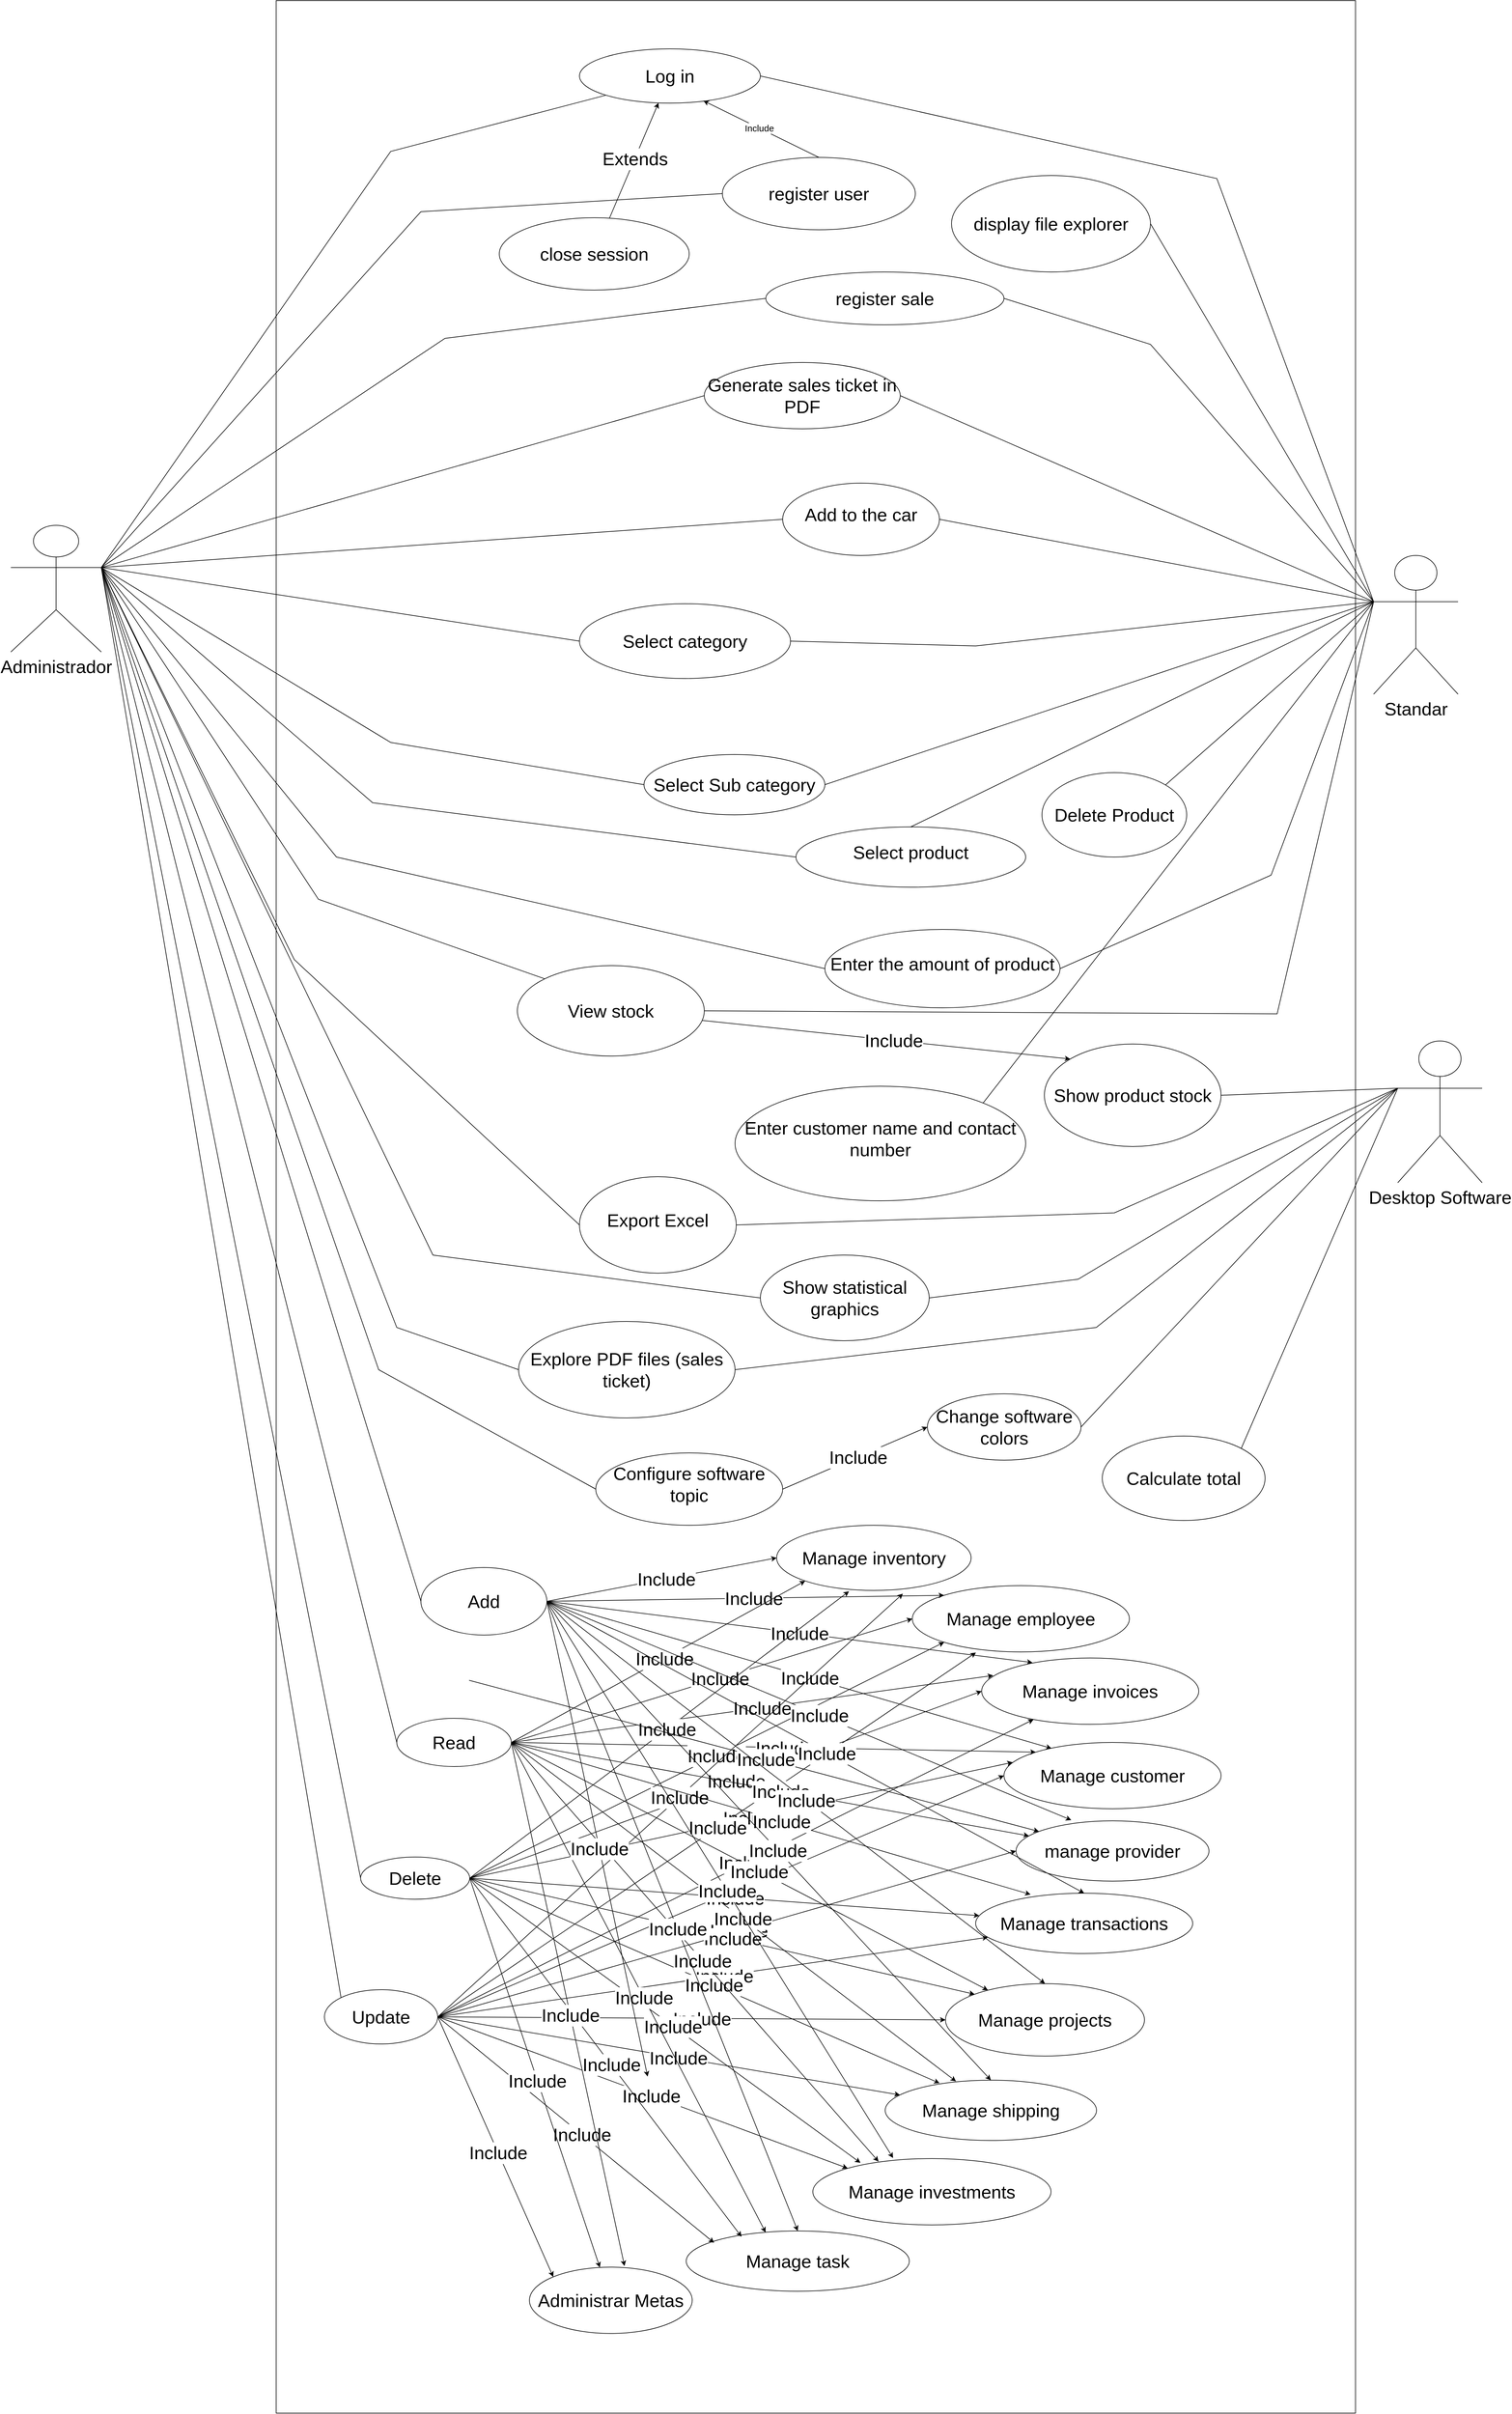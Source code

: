 <mxfile version="24.5.1" type="device">
  <diagram name="Página-1" id="4xt9niNdoy-zOoibXPaq">
    <mxGraphModel dx="4143" dy="2351" grid="1" gridSize="10" guides="1" tooltips="1" connect="1" arrows="1" fold="1" page="1" pageScale="1" pageWidth="827" pageHeight="1169" math="0" shadow="0">
      <root>
        <mxCell id="0" />
        <mxCell id="1" parent="0" />
        <mxCell id="jhGzNeLkcDTQjmdI8PbE-1" value="" style="rounded=0;whiteSpace=wrap;html=1;fontSize=30;" parent="1" vertex="1">
          <mxGeometry x="-380" y="-190" width="1790" height="4000" as="geometry" />
        </mxCell>
        <mxCell id="jhGzNeLkcDTQjmdI8PbE-2" value="&lt;font style=&quot;font-size: 30px;&quot;&gt;Administrador&lt;/font&gt;" style="shape=umlActor;verticalLabelPosition=bottom;verticalAlign=top;html=1;outlineConnect=0;" parent="1" vertex="1">
          <mxGeometry x="-820" y="680" width="150" height="210" as="geometry" />
        </mxCell>
        <mxCell id="jhGzNeLkcDTQjmdI8PbE-3" value="&lt;div&gt;&lt;span style=&quot;font-size: 30px; background-color: initial;&quot;&gt;Standar&lt;/span&gt;&lt;br&gt;&lt;/div&gt;" style="shape=umlActor;verticalLabelPosition=bottom;verticalAlign=top;html=1;outlineConnect=0;fontSize=20;" parent="1" vertex="1">
          <mxGeometry x="1440" y="730" width="140" height="230" as="geometry" />
        </mxCell>
        <mxCell id="jhGzNeLkcDTQjmdI8PbE-4" value="&lt;font style=&quot;font-size: 30px;&quot;&gt;Log in&lt;/font&gt;" style="ellipse;whiteSpace=wrap;html=1;fontSize=30;" parent="1" vertex="1">
          <mxGeometry x="123" y="-110" width="300" height="90" as="geometry" />
        </mxCell>
        <mxCell id="jhGzNeLkcDTQjmdI8PbE-5" value="&lt;font style=&quot;font-size: 30px;&quot;&gt;close session&lt;/font&gt;" style="ellipse;whiteSpace=wrap;html=1;" parent="1" vertex="1">
          <mxGeometry x="-10" y="170" width="315" height="120" as="geometry" />
        </mxCell>
        <mxCell id="jhGzNeLkcDTQjmdI8PbE-6" value="" style="endArrow=classic;html=1;rounded=0;fontSize=19;" parent="1" source="jhGzNeLkcDTQjmdI8PbE-5" target="jhGzNeLkcDTQjmdI8PbE-4" edge="1">
          <mxGeometry width="50" height="50" relative="1" as="geometry">
            <mxPoint x="390" y="290" as="sourcePoint" />
            <mxPoint x="440" y="240" as="targetPoint" />
          </mxGeometry>
        </mxCell>
        <mxCell id="jhGzNeLkcDTQjmdI8PbE-7" value="&lt;font style=&quot;font-size: 30px;&quot;&gt;Extends&lt;/font&gt;" style="edgeLabel;html=1;align=center;verticalAlign=middle;resizable=0;points=[];" parent="jhGzNeLkcDTQjmdI8PbE-6" vertex="1" connectable="0">
          <mxGeometry x="0.04" relative="1" as="geometry">
            <mxPoint as="offset" />
          </mxGeometry>
        </mxCell>
        <mxCell id="jhGzNeLkcDTQjmdI8PbE-8" value="" style="endArrow=none;html=1;rounded=0;exitX=1;exitY=0.333;exitDx=0;exitDy=0;exitPerimeter=0;entryX=0;entryY=1;entryDx=0;entryDy=0;" parent="1" source="jhGzNeLkcDTQjmdI8PbE-2" target="jhGzNeLkcDTQjmdI8PbE-4" edge="1">
          <mxGeometry width="50" height="50" relative="1" as="geometry">
            <mxPoint x="390" y="280" as="sourcePoint" />
            <mxPoint x="440" y="230" as="targetPoint" />
            <Array as="points">
              <mxPoint x="-190" y="60" />
            </Array>
          </mxGeometry>
        </mxCell>
        <mxCell id="jhGzNeLkcDTQjmdI8PbE-9" value="" style="endArrow=none;html=1;rounded=0;entryX=0;entryY=0.333;entryDx=0;entryDy=0;entryPerimeter=0;exitX=1;exitY=0.5;exitDx=0;exitDy=0;" parent="1" source="jhGzNeLkcDTQjmdI8PbE-4" target="jhGzNeLkcDTQjmdI8PbE-3" edge="1">
          <mxGeometry width="50" height="50" relative="1" as="geometry">
            <mxPoint x="390" y="280" as="sourcePoint" />
            <mxPoint x="440" y="230" as="targetPoint" />
            <Array as="points">
              <mxPoint x="1180" y="105" />
            </Array>
          </mxGeometry>
        </mxCell>
        <mxCell id="jhGzNeLkcDTQjmdI8PbE-10" value="&lt;font style=&quot;font-size: 30px;&quot;&gt;Manage inventory&lt;/font&gt;" style="ellipse;whiteSpace=wrap;html=1;fontSize=30;" parent="1" vertex="1">
          <mxGeometry x="450" y="2338" width="322.5" height="108" as="geometry" />
        </mxCell>
        <mxCell id="jhGzNeLkcDTQjmdI8PbE-68" value="register sale" style="ellipse;whiteSpace=wrap;html=1;fontSize=30;" parent="1" vertex="1">
          <mxGeometry x="432" y="260" width="395" height="87.5" as="geometry" />
        </mxCell>
        <mxCell id="jhGzNeLkcDTQjmdI8PbE-69" value="" style="endArrow=none;html=1;rounded=0;exitX=1;exitY=0.5;exitDx=0;exitDy=0;entryX=0;entryY=0.333;entryDx=0;entryDy=0;entryPerimeter=0;" parent="1" source="jhGzNeLkcDTQjmdI8PbE-68" target="jhGzNeLkcDTQjmdI8PbE-3" edge="1">
          <mxGeometry width="50" height="50" relative="1" as="geometry">
            <mxPoint x="610" y="1015" as="sourcePoint" />
            <mxPoint x="790" y="170" as="targetPoint" />
            <Array as="points">
              <mxPoint x="1070" y="380" />
            </Array>
          </mxGeometry>
        </mxCell>
        <mxCell id="jhGzNeLkcDTQjmdI8PbE-111" value="Manage employee" style="ellipse;whiteSpace=wrap;html=1;fontSize=30;" parent="1" vertex="1">
          <mxGeometry x="675" y="2438" width="360" height="110" as="geometry" />
        </mxCell>
        <mxCell id="jhGzNeLkcDTQjmdI8PbE-113" value="&lt;font style=&quot;font-size: 30px;&quot;&gt;register user&lt;/font&gt;" style="ellipse;whiteSpace=wrap;html=1;fontSize=30;" parent="1" vertex="1">
          <mxGeometry x="360" y="70" width="320" height="120" as="geometry" />
        </mxCell>
        <mxCell id="jhGzNeLkcDTQjmdI8PbE-114" value="" style="endArrow=none;html=1;rounded=0;entryX=0;entryY=0.5;entryDx=0;entryDy=0;exitX=1;exitY=0.333;exitDx=0;exitDy=0;exitPerimeter=0;" parent="1" source="jhGzNeLkcDTQjmdI8PbE-2" target="jhGzNeLkcDTQjmdI8PbE-113" edge="1">
          <mxGeometry width="50" height="50" relative="1" as="geometry">
            <mxPoint x="-270" y="780" as="sourcePoint" />
            <mxPoint x="40" y="295" as="targetPoint" />
            <Array as="points">
              <mxPoint x="-140" y="160" />
            </Array>
          </mxGeometry>
        </mxCell>
        <mxCell id="jhGzNeLkcDTQjmdI8PbE-116" value="" style="endArrow=classic;html=1;rounded=0;exitX=0.5;exitY=0;exitDx=0;exitDy=0;fontSize=15;entryX=0.685;entryY=0.956;entryDx=0;entryDy=0;entryPerimeter=0;" parent="1" source="jhGzNeLkcDTQjmdI8PbE-113" target="jhGzNeLkcDTQjmdI8PbE-4" edge="1">
          <mxGeometry width="50" height="50" relative="1" as="geometry">
            <mxPoint x="345" y="268" as="sourcePoint" />
            <mxPoint x="530" y="200" as="targetPoint" />
          </mxGeometry>
        </mxCell>
        <mxCell id="jhGzNeLkcDTQjmdI8PbE-117" value="&lt;font style=&quot;font-size: 15px;&quot;&gt;Include&lt;/font&gt;" style="edgeLabel;html=1;align=center;verticalAlign=middle;resizable=0;points=[];" parent="jhGzNeLkcDTQjmdI8PbE-116" vertex="1" connectable="0">
          <mxGeometry x="0.04" relative="1" as="geometry">
            <mxPoint as="offset" />
          </mxGeometry>
        </mxCell>
        <mxCell id="hJooNojLj_OYyzr4VFbD-1" value="&lt;font style=&quot;font-size: 30px;&quot;&gt;Add&lt;/font&gt;" style="ellipse;whiteSpace=wrap;html=1;fontSize=20;" parent="1" vertex="1">
          <mxGeometry x="-140" y="2408" width="209" height="112" as="geometry" />
        </mxCell>
        <mxCell id="hJooNojLj_OYyzr4VFbD-4" value="&lt;span style=&quot;font-size: 30px;&quot;&gt;Read&lt;/span&gt;" style="ellipse;whiteSpace=wrap;html=1;fontSize=20;" parent="1" vertex="1">
          <mxGeometry x="-180" y="2658" width="190" height="80" as="geometry" />
        </mxCell>
        <mxCell id="hJooNojLj_OYyzr4VFbD-7" value="&lt;font style=&quot;font-size: 30px;&quot;&gt;Update&lt;/font&gt;" style="ellipse;whiteSpace=wrap;html=1;fontSize=20;" parent="1" vertex="1">
          <mxGeometry x="-300" y="3108" width="188" height="90" as="geometry" />
        </mxCell>
        <mxCell id="hJooNojLj_OYyzr4VFbD-8" value="&lt;font style=&quot;font-size: 30px;&quot;&gt;Delete&lt;/font&gt;" style="ellipse;whiteSpace=wrap;html=1;fontSize=20;" parent="1" vertex="1">
          <mxGeometry x="-240" y="2888" width="181" height="70" as="geometry" />
        </mxCell>
        <mxCell id="hJooNojLj_OYyzr4VFbD-68" value="&lt;div&gt;Manage invoices&lt;/div&gt;" style="ellipse;whiteSpace=wrap;html=1;fontSize=30;" parent="1" vertex="1">
          <mxGeometry x="790" y="2558" width="360" height="110" as="geometry" />
        </mxCell>
        <mxCell id="hJooNojLj_OYyzr4VFbD-70" value="" style="endArrow=classic;html=1;rounded=0;exitX=1;exitY=0.5;exitDx=0;exitDy=0;fontSize=15;" parent="1" source="hJooNojLj_OYyzr4VFbD-7" target="hJooNojLj_OYyzr4VFbD-68" edge="1">
          <mxGeometry width="50" height="50" relative="1" as="geometry">
            <mxPoint x="120" y="3228" as="sourcePoint" />
            <mxPoint x="581" y="3320" as="targetPoint" />
          </mxGeometry>
        </mxCell>
        <mxCell id="hJooNojLj_OYyzr4VFbD-71" value="&lt;font style=&quot;font-size: 30px;&quot;&gt;Include&lt;/font&gt;" style="edgeLabel;html=1;align=center;verticalAlign=middle;resizable=0;points=[];fontSize=30;" parent="hJooNojLj_OYyzr4VFbD-70" vertex="1" connectable="0">
          <mxGeometry x="0.04" relative="1" as="geometry">
            <mxPoint as="offset" />
          </mxGeometry>
        </mxCell>
        <mxCell id="hJooNojLj_OYyzr4VFbD-73" value="" style="endArrow=classic;html=1;rounded=0;exitX=1;exitY=0.5;exitDx=0;exitDy=0;entryX=0;entryY=0.5;entryDx=0;entryDy=0;fontSize=15;" parent="1" source="hJooNojLj_OYyzr4VFbD-8" target="hJooNojLj_OYyzr4VFbD-68" edge="1">
          <mxGeometry width="50" height="50" relative="1" as="geometry">
            <mxPoint x="185" y="3230" as="sourcePoint" />
            <mxPoint x="601" y="3600" as="targetPoint" />
          </mxGeometry>
        </mxCell>
        <mxCell id="hJooNojLj_OYyzr4VFbD-74" value="&lt;font style=&quot;font-size: 30px;&quot;&gt;Include&lt;/font&gt;" style="edgeLabel;html=1;align=center;verticalAlign=middle;resizable=0;points=[];fontSize=30;" parent="hJooNojLj_OYyzr4VFbD-73" vertex="1" connectable="0">
          <mxGeometry x="0.04" relative="1" as="geometry">
            <mxPoint as="offset" />
          </mxGeometry>
        </mxCell>
        <mxCell id="hJooNojLj_OYyzr4VFbD-77" value="" style="endArrow=classic;html=1;rounded=0;entryX=0.053;entryY=0.264;entryDx=0;entryDy=0;fontSize=15;exitX=1;exitY=0.5;exitDx=0;exitDy=0;entryPerimeter=0;" parent="1" source="hJooNojLj_OYyzr4VFbD-4" target="hJooNojLj_OYyzr4VFbD-68" edge="1">
          <mxGeometry width="50" height="50" relative="1" as="geometry">
            <mxPoint x="257" y="3226" as="sourcePoint" />
            <mxPoint x="363.645" y="3307.322" as="targetPoint" />
          </mxGeometry>
        </mxCell>
        <mxCell id="hJooNojLj_OYyzr4VFbD-78" value="&lt;font style=&quot;font-size: 30px;&quot;&gt;Include&lt;/font&gt;" style="edgeLabel;html=1;align=center;verticalAlign=middle;resizable=0;points=[];fontSize=30;" parent="hJooNojLj_OYyzr4VFbD-77" vertex="1" connectable="0">
          <mxGeometry x="0.04" relative="1" as="geometry">
            <mxPoint as="offset" />
          </mxGeometry>
        </mxCell>
        <mxCell id="hJooNojLj_OYyzr4VFbD-79" value="" style="endArrow=classic;html=1;rounded=0;exitX=1;exitY=0.5;exitDx=0;exitDy=0;fontSize=15;entryX=0.234;entryY=0.069;entryDx=0;entryDy=0;entryPerimeter=0;" parent="1" source="hJooNojLj_OYyzr4VFbD-1" target="hJooNojLj_OYyzr4VFbD-68" edge="1">
          <mxGeometry width="50" height="50" relative="1" as="geometry">
            <mxPoint x="320" y="3170" as="sourcePoint" />
            <mxPoint x="482.375" y="3241.422" as="targetPoint" />
          </mxGeometry>
        </mxCell>
        <mxCell id="hJooNojLj_OYyzr4VFbD-80" value="&lt;font style=&quot;font-size: 30px;&quot;&gt;Include&lt;/font&gt;" style="edgeLabel;html=1;align=center;verticalAlign=middle;resizable=0;points=[];fontSize=30;" parent="hJooNojLj_OYyzr4VFbD-79" vertex="1" connectable="0">
          <mxGeometry x="0.04" relative="1" as="geometry">
            <mxPoint as="offset" />
          </mxGeometry>
        </mxCell>
        <mxCell id="hJooNojLj_OYyzr4VFbD-81" value="Manage customer" style="ellipse;whiteSpace=wrap;html=1;fontSize=30;" parent="1" vertex="1">
          <mxGeometry x="827" y="2698" width="360" height="110" as="geometry" />
        </mxCell>
        <mxCell id="hJooNojLj_OYyzr4VFbD-83" value="" style="endArrow=classic;html=1;rounded=0;entryX=0.04;entryY=0.3;entryDx=0;entryDy=0;fontSize=15;entryPerimeter=0;exitX=1;exitY=0.5;exitDx=0;exitDy=0;" parent="1" source="hJooNojLj_OYyzr4VFbD-8" target="hJooNojLj_OYyzr4VFbD-81" edge="1">
          <mxGeometry width="50" height="50" relative="1" as="geometry">
            <mxPoint x="141" y="3698" as="sourcePoint" />
            <mxPoint x="132" y="3788" as="targetPoint" />
          </mxGeometry>
        </mxCell>
        <mxCell id="hJooNojLj_OYyzr4VFbD-84" value="&lt;font style=&quot;font-size: 30px;&quot;&gt;Include&lt;/font&gt;" style="edgeLabel;html=1;align=center;verticalAlign=middle;resizable=0;points=[];fontSize=30;" parent="hJooNojLj_OYyzr4VFbD-83" vertex="1" connectable="0">
          <mxGeometry x="0.04" relative="1" as="geometry">
            <mxPoint as="offset" />
          </mxGeometry>
        </mxCell>
        <mxCell id="hJooNojLj_OYyzr4VFbD-86" value="" style="endArrow=classic;html=1;rounded=0;entryX=0;entryY=0.5;entryDx=0;entryDy=0;fontSize=15;exitX=1;exitY=0.5;exitDx=0;exitDy=0;" parent="1" source="hJooNojLj_OYyzr4VFbD-7" target="hJooNojLj_OYyzr4VFbD-81" edge="1">
          <mxGeometry width="50" height="50" relative="1" as="geometry">
            <mxPoint x="90" y="2580" as="sourcePoint" />
            <mxPoint x="260.0" y="3772" as="targetPoint" />
          </mxGeometry>
        </mxCell>
        <mxCell id="hJooNojLj_OYyzr4VFbD-87" value="&lt;font style=&quot;font-size: 30px;&quot;&gt;Include&lt;/font&gt;" style="edgeLabel;html=1;align=center;verticalAlign=middle;resizable=0;points=[];fontSize=30;" parent="hJooNojLj_OYyzr4VFbD-86" vertex="1" connectable="0">
          <mxGeometry x="0.04" relative="1" as="geometry">
            <mxPoint as="offset" />
          </mxGeometry>
        </mxCell>
        <mxCell id="hJooNojLj_OYyzr4VFbD-90" value="" style="endArrow=classic;html=1;rounded=0;entryX=0;entryY=0;entryDx=0;entryDy=0;fontSize=15;exitX=1;exitY=0.5;exitDx=0;exitDy=0;" parent="1" source="hJooNojLj_OYyzr4VFbD-4" target="hJooNojLj_OYyzr4VFbD-81" edge="1">
          <mxGeometry width="50" height="50" relative="1" as="geometry">
            <mxPoint x="278" y="3696" as="sourcePoint" />
            <mxPoint x="384.645" y="3777.322" as="targetPoint" />
          </mxGeometry>
        </mxCell>
        <mxCell id="hJooNojLj_OYyzr4VFbD-91" value="&lt;font style=&quot;font-size: 30px;&quot;&gt;Include&lt;/font&gt;" style="edgeLabel;html=1;align=center;verticalAlign=middle;resizable=0;points=[];fontSize=30;" parent="hJooNojLj_OYyzr4VFbD-90" vertex="1" connectable="0">
          <mxGeometry x="0.04" relative="1" as="geometry">
            <mxPoint as="offset" />
          </mxGeometry>
        </mxCell>
        <mxCell id="hJooNojLj_OYyzr4VFbD-92" value="" style="endArrow=classic;html=1;rounded=0;fontSize=15;entryX=0.219;entryY=0.09;entryDx=0;entryDy=0;entryPerimeter=0;exitX=1;exitY=0.5;exitDx=0;exitDy=0;" parent="1" source="hJooNojLj_OYyzr4VFbD-1" target="hJooNojLj_OYyzr4VFbD-81" edge="1">
          <mxGeometry width="50" height="50" relative="1" as="geometry">
            <mxPoint x="341" y="3640" as="sourcePoint" />
            <mxPoint x="503.375" y="3711.422" as="targetPoint" />
          </mxGeometry>
        </mxCell>
        <mxCell id="hJooNojLj_OYyzr4VFbD-93" value="&lt;font style=&quot;font-size: 30px;&quot;&gt;Include&lt;/font&gt;" style="edgeLabel;html=1;align=center;verticalAlign=middle;resizable=0;points=[];fontSize=30;" parent="hJooNojLj_OYyzr4VFbD-92" vertex="1" connectable="0">
          <mxGeometry x="0.04" relative="1" as="geometry">
            <mxPoint as="offset" />
          </mxGeometry>
        </mxCell>
        <mxCell id="hJooNojLj_OYyzr4VFbD-204" value="" style="endArrow=none;html=1;rounded=0;exitX=1;exitY=0.333;exitDx=0;exitDy=0;exitPerimeter=0;entryX=0;entryY=0.5;entryDx=0;entryDy=0;" parent="1" source="jhGzNeLkcDTQjmdI8PbE-2" target="hJooNojLj_OYyzr4VFbD-1" edge="1">
          <mxGeometry width="50" height="50" relative="1" as="geometry">
            <mxPoint x="450" y="2510" as="sourcePoint" />
            <mxPoint x="500" y="2460" as="targetPoint" />
          </mxGeometry>
        </mxCell>
        <mxCell id="hJooNojLj_OYyzr4VFbD-205" value="" style="endArrow=none;html=1;rounded=0;exitX=1;exitY=0.333;exitDx=0;exitDy=0;exitPerimeter=0;entryX=0;entryY=0.5;entryDx=0;entryDy=0;" parent="1" source="jhGzNeLkcDTQjmdI8PbE-2" target="hJooNojLj_OYyzr4VFbD-4" edge="1">
          <mxGeometry width="50" height="50" relative="1" as="geometry">
            <mxPoint x="450" y="2510" as="sourcePoint" />
            <mxPoint x="500" y="2460" as="targetPoint" />
          </mxGeometry>
        </mxCell>
        <mxCell id="hJooNojLj_OYyzr4VFbD-206" value="" style="endArrow=none;html=1;rounded=0;exitX=1;exitY=0.333;exitDx=0;exitDy=0;exitPerimeter=0;entryX=0;entryY=0;entryDx=0;entryDy=0;" parent="1" source="jhGzNeLkcDTQjmdI8PbE-2" target="hJooNojLj_OYyzr4VFbD-7" edge="1">
          <mxGeometry width="50" height="50" relative="1" as="geometry">
            <mxPoint x="450" y="2510" as="sourcePoint" />
            <mxPoint x="-180" y="2730" as="targetPoint" />
          </mxGeometry>
        </mxCell>
        <mxCell id="hJooNojLj_OYyzr4VFbD-207" value="" style="endArrow=none;html=1;rounded=0;exitX=1;exitY=0.333;exitDx=0;exitDy=0;exitPerimeter=0;entryX=0;entryY=0.5;entryDx=0;entryDy=0;" parent="1" source="jhGzNeLkcDTQjmdI8PbE-2" target="hJooNojLj_OYyzr4VFbD-8" edge="1">
          <mxGeometry width="50" height="50" relative="1" as="geometry">
            <mxPoint x="450" y="2510" as="sourcePoint" />
            <mxPoint x="500" y="2460" as="targetPoint" />
          </mxGeometry>
        </mxCell>
        <mxCell id="hJooNojLj_OYyzr4VFbD-220" value="" style="endArrow=classic;html=1;rounded=0;exitX=1;exitY=0.5;exitDx=0;exitDy=0;fontSize=15;entryX=0;entryY=0;entryDx=0;entryDy=0;" parent="1" source="hJooNojLj_OYyzr4VFbD-1" target="jhGzNeLkcDTQjmdI8PbE-111" edge="1">
          <mxGeometry width="50" height="50" relative="1" as="geometry">
            <mxPoint x="231" y="2184" as="sourcePoint" />
            <mxPoint x="1015" y="2088" as="targetPoint" />
          </mxGeometry>
        </mxCell>
        <mxCell id="hJooNojLj_OYyzr4VFbD-221" value="&lt;font style=&quot;font-size: 30px;&quot;&gt;Include&lt;/font&gt;" style="edgeLabel;html=1;align=center;verticalAlign=middle;resizable=0;points=[];fontSize=30;" parent="hJooNojLj_OYyzr4VFbD-220" vertex="1" connectable="0">
          <mxGeometry x="0.04" relative="1" as="geometry">
            <mxPoint as="offset" />
          </mxGeometry>
        </mxCell>
        <mxCell id="hJooNojLj_OYyzr4VFbD-222" value="" style="endArrow=classic;html=1;rounded=0;exitX=1;exitY=0.5;exitDx=0;exitDy=0;fontSize=15;entryX=0;entryY=0.5;entryDx=0;entryDy=0;" parent="1" source="hJooNojLj_OYyzr4VFbD-4" target="jhGzNeLkcDTQjmdI8PbE-111" edge="1">
          <mxGeometry width="50" height="50" relative="1" as="geometry">
            <mxPoint x="241" y="2194" as="sourcePoint" />
            <mxPoint x="1025" y="2098" as="targetPoint" />
          </mxGeometry>
        </mxCell>
        <mxCell id="hJooNojLj_OYyzr4VFbD-223" value="&lt;font style=&quot;font-size: 30px;&quot;&gt;Include&lt;/font&gt;" style="edgeLabel;html=1;align=center;verticalAlign=middle;resizable=0;points=[];fontSize=30;" parent="hJooNojLj_OYyzr4VFbD-222" vertex="1" connectable="0">
          <mxGeometry x="0.04" relative="1" as="geometry">
            <mxPoint as="offset" />
          </mxGeometry>
        </mxCell>
        <mxCell id="hJooNojLj_OYyzr4VFbD-224" value="" style="endArrow=classic;html=1;rounded=0;exitX=1;exitY=0.5;exitDx=0;exitDy=0;fontSize=15;entryX=0;entryY=1;entryDx=0;entryDy=0;" parent="1" source="hJooNojLj_OYyzr4VFbD-8" target="jhGzNeLkcDTQjmdI8PbE-111" edge="1">
          <mxGeometry width="50" height="50" relative="1" as="geometry">
            <mxPoint x="251" y="2204" as="sourcePoint" />
            <mxPoint x="1035" y="2108" as="targetPoint" />
          </mxGeometry>
        </mxCell>
        <mxCell id="hJooNojLj_OYyzr4VFbD-225" value="&lt;font style=&quot;font-size: 30px;&quot;&gt;Include&lt;/font&gt;" style="edgeLabel;html=1;align=center;verticalAlign=middle;resizable=0;points=[];fontSize=30;" parent="hJooNojLj_OYyzr4VFbD-224" vertex="1" connectable="0">
          <mxGeometry x="0.04" relative="1" as="geometry">
            <mxPoint as="offset" />
          </mxGeometry>
        </mxCell>
        <mxCell id="hJooNojLj_OYyzr4VFbD-226" value="" style="endArrow=classic;html=1;rounded=0;exitX=1;exitY=0.5;exitDx=0;exitDy=0;fontSize=15;entryX=0.293;entryY=1.009;entryDx=0;entryDy=0;entryPerimeter=0;" parent="1" source="hJooNojLj_OYyzr4VFbD-7" target="jhGzNeLkcDTQjmdI8PbE-111" edge="1">
          <mxGeometry width="50" height="50" relative="1" as="geometry">
            <mxPoint x="91" y="2455" as="sourcePoint" />
            <mxPoint x="903" y="2034" as="targetPoint" />
          </mxGeometry>
        </mxCell>
        <mxCell id="hJooNojLj_OYyzr4VFbD-227" value="&lt;font style=&quot;font-size: 30px;&quot;&gt;Include&lt;/font&gt;" style="edgeLabel;html=1;align=center;verticalAlign=middle;resizable=0;points=[];fontSize=30;" parent="hJooNojLj_OYyzr4VFbD-226" vertex="1" connectable="0">
          <mxGeometry x="0.04" relative="1" as="geometry">
            <mxPoint as="offset" />
          </mxGeometry>
        </mxCell>
        <mxCell id="hJooNojLj_OYyzr4VFbD-228" value="" style="endArrow=classic;html=1;rounded=0;exitX=1;exitY=0.5;exitDx=0;exitDy=0;fontSize=15;entryX=0;entryY=0.5;entryDx=0;entryDy=0;" parent="1" source="hJooNojLj_OYyzr4VFbD-1" target="jhGzNeLkcDTQjmdI8PbE-10" edge="1">
          <mxGeometry width="50" height="50" relative="1" as="geometry">
            <mxPoint x="101" y="2465" as="sourcePoint" />
            <mxPoint x="913" y="2044" as="targetPoint" />
          </mxGeometry>
        </mxCell>
        <mxCell id="hJooNojLj_OYyzr4VFbD-229" value="&lt;font style=&quot;font-size: 30px;&quot;&gt;Include&lt;/font&gt;" style="edgeLabel;html=1;align=center;verticalAlign=middle;resizable=0;points=[];fontSize=30;" parent="hJooNojLj_OYyzr4VFbD-228" vertex="1" connectable="0">
          <mxGeometry x="0.04" relative="1" as="geometry">
            <mxPoint as="offset" />
          </mxGeometry>
        </mxCell>
        <mxCell id="hJooNojLj_OYyzr4VFbD-230" value="" style="endArrow=classic;html=1;rounded=0;fontSize=15;entryX=0;entryY=1;entryDx=0;entryDy=0;exitX=1;exitY=0.5;exitDx=0;exitDy=0;" parent="1" source="hJooNojLj_OYyzr4VFbD-4" target="jhGzNeLkcDTQjmdI8PbE-10" edge="1">
          <mxGeometry width="50" height="50" relative="1" as="geometry">
            <mxPoint x="111" y="2475" as="sourcePoint" />
            <mxPoint x="923" y="2054" as="targetPoint" />
          </mxGeometry>
        </mxCell>
        <mxCell id="hJooNojLj_OYyzr4VFbD-231" value="&lt;font style=&quot;font-size: 30px;&quot;&gt;Include&lt;/font&gt;" style="edgeLabel;html=1;align=center;verticalAlign=middle;resizable=0;points=[];fontSize=30;" parent="hJooNojLj_OYyzr4VFbD-230" vertex="1" connectable="0">
          <mxGeometry x="0.04" relative="1" as="geometry">
            <mxPoint as="offset" />
          </mxGeometry>
        </mxCell>
        <mxCell id="hJooNojLj_OYyzr4VFbD-234" value="" style="endArrow=classic;html=1;rounded=0;exitX=1;exitY=0.5;exitDx=0;exitDy=0;fontSize=15;entryX=0.372;entryY=1.014;entryDx=0;entryDy=0;entryPerimeter=0;" parent="1" source="hJooNojLj_OYyzr4VFbD-8" target="jhGzNeLkcDTQjmdI8PbE-10" edge="1">
          <mxGeometry width="50" height="50" relative="1" as="geometry">
            <mxPoint x="131" y="2495" as="sourcePoint" />
            <mxPoint x="943" y="2074" as="targetPoint" />
          </mxGeometry>
        </mxCell>
        <mxCell id="hJooNojLj_OYyzr4VFbD-235" value="&lt;font style=&quot;font-size: 30px;&quot;&gt;Include&lt;/font&gt;" style="edgeLabel;html=1;align=center;verticalAlign=middle;resizable=0;points=[];fontSize=30;" parent="hJooNojLj_OYyzr4VFbD-234" vertex="1" connectable="0">
          <mxGeometry x="0.04" relative="1" as="geometry">
            <mxPoint as="offset" />
          </mxGeometry>
        </mxCell>
        <mxCell id="hJooNojLj_OYyzr4VFbD-236" value="" style="endArrow=classic;html=1;rounded=0;exitX=1;exitY=0.5;exitDx=0;exitDy=0;fontSize=15;entryX=0.649;entryY=1.05;entryDx=0;entryDy=0;entryPerimeter=0;" parent="1" source="hJooNojLj_OYyzr4VFbD-7" target="jhGzNeLkcDTQjmdI8PbE-10" edge="1">
          <mxGeometry width="50" height="50" relative="1" as="geometry">
            <mxPoint x="91" y="2455" as="sourcePoint" />
            <mxPoint x="771" y="1929" as="targetPoint" />
          </mxGeometry>
        </mxCell>
        <mxCell id="hJooNojLj_OYyzr4VFbD-237" value="&lt;font style=&quot;font-size: 30px;&quot;&gt;Include&lt;/font&gt;" style="edgeLabel;html=1;align=center;verticalAlign=middle;resizable=0;points=[];fontSize=30;" parent="hJooNojLj_OYyzr4VFbD-236" vertex="1" connectable="0">
          <mxGeometry x="0.04" relative="1" as="geometry">
            <mxPoint as="offset" />
          </mxGeometry>
        </mxCell>
        <mxCell id="hJooNojLj_OYyzr4VFbD-258" value="&lt;span style=&quot;font-size: 30px;&quot;&gt;Generate sales ticket in PDF&lt;/span&gt;" style="ellipse;whiteSpace=wrap;html=1;fontSize=20;" parent="1" vertex="1">
          <mxGeometry x="330" y="410" width="325" height="110" as="geometry" />
        </mxCell>
        <mxCell id="hJooNojLj_OYyzr4VFbD-264" value="&lt;div&gt;&lt;span style=&quot;font-size: 30px;&quot;&gt;Add to the car&lt;/span&gt;&lt;/div&gt;&lt;div&gt;&lt;br&gt;&lt;/div&gt;" style="ellipse;whiteSpace=wrap;html=1;" parent="1" vertex="1">
          <mxGeometry x="460" y="610" width="260" height="120" as="geometry" />
        </mxCell>
        <mxCell id="hJooNojLj_OYyzr4VFbD-268" value="" style="endArrow=none;html=1;rounded=0;entryX=0;entryY=0.333;entryDx=0;entryDy=0;entryPerimeter=0;exitX=1;exitY=0.5;exitDx=0;exitDy=0;" parent="1" source="hJooNojLj_OYyzr4VFbD-264" target="jhGzNeLkcDTQjmdI8PbE-3" edge="1">
          <mxGeometry width="50" height="50" relative="1" as="geometry">
            <mxPoint x="570" y="1230" as="sourcePoint" />
            <mxPoint x="620" y="1180" as="targetPoint" />
          </mxGeometry>
        </mxCell>
        <mxCell id="hJooNojLj_OYyzr4VFbD-271" value="&lt;div&gt;Select category&lt;/div&gt;" style="ellipse;whiteSpace=wrap;html=1;fontSize=30;" parent="1" vertex="1">
          <mxGeometry x="123" y="810" width="350" height="124" as="geometry" />
        </mxCell>
        <mxCell id="hJooNojLj_OYyzr4VFbD-272" value="" style="endArrow=none;html=1;rounded=0;entryX=0;entryY=0.333;entryDx=0;entryDy=0;entryPerimeter=0;exitX=1;exitY=0.5;exitDx=0;exitDy=0;" parent="1" source="hJooNojLj_OYyzr4VFbD-271" target="jhGzNeLkcDTQjmdI8PbE-3" edge="1">
          <mxGeometry width="50" height="50" relative="1" as="geometry">
            <mxPoint x="680" y="1540" as="sourcePoint" />
            <mxPoint x="730" y="1490" as="targetPoint" />
            <Array as="points">
              <mxPoint x="780" y="880" />
            </Array>
          </mxGeometry>
        </mxCell>
        <mxCell id="pGyweiKRihr8PEjXTWYU-1" value="" style="endArrow=none;html=1;rounded=0;entryX=0;entryY=0.333;entryDx=0;entryDy=0;entryPerimeter=0;exitX=1;exitY=0.5;exitDx=0;exitDy=0;" parent="1" source="hJooNojLj_OYyzr4VFbD-258" target="jhGzNeLkcDTQjmdI8PbE-3" edge="1">
          <mxGeometry width="50" height="50" relative="1" as="geometry">
            <mxPoint x="-590" y="2100" as="sourcePoint" />
            <mxPoint x="-540" y="2050" as="targetPoint" />
          </mxGeometry>
        </mxCell>
        <mxCell id="jUq8XJUtnqhFV5vlsGft-2" value="" style="endArrow=none;html=1;rounded=0;exitX=1;exitY=0.333;exitDx=0;exitDy=0;exitPerimeter=0;entryX=0;entryY=0.5;entryDx=0;entryDy=0;" parent="1" source="jhGzNeLkcDTQjmdI8PbE-2" target="hJooNojLj_OYyzr4VFbD-258" edge="1">
          <mxGeometry width="50" height="50" relative="1" as="geometry">
            <mxPoint x="-650" y="770" as="sourcePoint" />
            <mxPoint x="-124" y="1140" as="targetPoint" />
          </mxGeometry>
        </mxCell>
        <mxCell id="MrbSJ434l2DZjLtE7z3b-2" value="" style="endArrow=none;html=1;rounded=0;exitX=1;exitY=0.333;exitDx=0;exitDy=0;exitPerimeter=0;entryX=0;entryY=0.5;entryDx=0;entryDy=0;" parent="1" source="jhGzNeLkcDTQjmdI8PbE-2" target="hJooNojLj_OYyzr4VFbD-264" edge="1">
          <mxGeometry width="50" height="50" relative="1" as="geometry">
            <mxPoint x="220" y="1140" as="sourcePoint" />
            <mxPoint x="270" y="1090" as="targetPoint" />
          </mxGeometry>
        </mxCell>
        <mxCell id="MrbSJ434l2DZjLtE7z3b-3" value="Select Sub category" style="ellipse;whiteSpace=wrap;html=1;fontSize=30;" parent="1" vertex="1">
          <mxGeometry x="230" y="1060" width="300" height="100" as="geometry" />
        </mxCell>
        <mxCell id="MrbSJ434l2DZjLtE7z3b-4" value="" style="endArrow=none;html=1;rounded=0;entryX=0;entryY=0.333;entryDx=0;entryDy=0;entryPerimeter=0;exitX=1;exitY=0.5;exitDx=0;exitDy=0;" parent="1" source="MrbSJ434l2DZjLtE7z3b-3" target="jhGzNeLkcDTQjmdI8PbE-3" edge="1">
          <mxGeometry width="50" height="50" relative="1" as="geometry">
            <mxPoint x="890" y="1360" as="sourcePoint" />
            <mxPoint x="940" y="1310" as="targetPoint" />
          </mxGeometry>
        </mxCell>
        <mxCell id="MrbSJ434l2DZjLtE7z3b-5" value="&lt;div&gt;&lt;span style=&quot;font-size: 30px;&quot;&gt;Select product&lt;/span&gt;&lt;/div&gt;&lt;div&gt;&lt;br&gt;&lt;/div&gt;" style="ellipse;whiteSpace=wrap;html=1;" parent="1" vertex="1">
          <mxGeometry x="482" y="1180" width="381" height="100" as="geometry" />
        </mxCell>
        <mxCell id="MrbSJ434l2DZjLtE7z3b-6" value="" style="endArrow=none;html=1;rounded=0;entryX=0;entryY=0.333;entryDx=0;entryDy=0;entryPerimeter=0;exitX=0.5;exitY=0;exitDx=0;exitDy=0;" parent="1" source="MrbSJ434l2DZjLtE7z3b-5" target="jhGzNeLkcDTQjmdI8PbE-3" edge="1">
          <mxGeometry width="50" height="50" relative="1" as="geometry">
            <mxPoint x="890" y="1330" as="sourcePoint" />
            <mxPoint x="940" y="1280" as="targetPoint" />
          </mxGeometry>
        </mxCell>
        <mxCell id="MrbSJ434l2DZjLtE7z3b-7" value="" style="endArrow=none;html=1;rounded=0;exitX=1;exitY=0.333;exitDx=0;exitDy=0;exitPerimeter=0;entryX=0;entryY=0.5;entryDx=0;entryDy=0;" parent="1" source="jhGzNeLkcDTQjmdI8PbE-2" target="jhGzNeLkcDTQjmdI8PbE-68" edge="1">
          <mxGeometry width="50" height="50" relative="1" as="geometry">
            <mxPoint x="50" y="760" as="sourcePoint" />
            <mxPoint x="100" y="710" as="targetPoint" />
            <Array as="points">
              <mxPoint x="-100" y="370" />
            </Array>
          </mxGeometry>
        </mxCell>
        <mxCell id="MrbSJ434l2DZjLtE7z3b-9" value="" style="endArrow=none;html=1;rounded=0;exitX=1;exitY=0.333;exitDx=0;exitDy=0;exitPerimeter=0;entryX=0;entryY=0.5;entryDx=0;entryDy=0;" parent="1" source="jhGzNeLkcDTQjmdI8PbE-2" target="hJooNojLj_OYyzr4VFbD-271" edge="1">
          <mxGeometry width="50" height="50" relative="1" as="geometry">
            <mxPoint x="630" y="980" as="sourcePoint" />
            <mxPoint x="680" y="930" as="targetPoint" />
            <Array as="points" />
          </mxGeometry>
        </mxCell>
        <mxCell id="MrbSJ434l2DZjLtE7z3b-10" value="" style="endArrow=none;html=1;rounded=0;exitX=1;exitY=0.333;exitDx=0;exitDy=0;exitPerimeter=0;entryX=0;entryY=0.5;entryDx=0;entryDy=0;" parent="1" source="jhGzNeLkcDTQjmdI8PbE-2" target="MrbSJ434l2DZjLtE7z3b-3" edge="1">
          <mxGeometry width="50" height="50" relative="1" as="geometry">
            <mxPoint x="570" y="980" as="sourcePoint" />
            <mxPoint x="620" y="930" as="targetPoint" />
            <Array as="points">
              <mxPoint x="-190" y="1040" />
            </Array>
          </mxGeometry>
        </mxCell>
        <mxCell id="MrbSJ434l2DZjLtE7z3b-11" value="" style="endArrow=none;html=1;rounded=0;exitX=1;exitY=0.333;exitDx=0;exitDy=0;exitPerimeter=0;entryX=0;entryY=0.5;entryDx=0;entryDy=0;" parent="1" source="jhGzNeLkcDTQjmdI8PbE-2" target="MrbSJ434l2DZjLtE7z3b-5" edge="1">
          <mxGeometry width="50" height="50" relative="1" as="geometry">
            <mxPoint x="240" y="980" as="sourcePoint" />
            <mxPoint x="290" y="930" as="targetPoint" />
            <Array as="points">
              <mxPoint x="-220" y="1140" />
            </Array>
          </mxGeometry>
        </mxCell>
        <mxCell id="MrbSJ434l2DZjLtE7z3b-12" value="&lt;div&gt;&lt;span style=&quot;font-size: 30px;&quot;&gt;Enter the amount of product&lt;/span&gt;&lt;/div&gt;&lt;div&gt;&lt;br&gt;&lt;/div&gt;" style="ellipse;whiteSpace=wrap;html=1;" parent="1" vertex="1">
          <mxGeometry x="530" y="1350" width="390" height="130" as="geometry" />
        </mxCell>
        <mxCell id="MrbSJ434l2DZjLtE7z3b-13" value="" style="endArrow=none;html=1;rounded=0;entryX=0;entryY=0.333;entryDx=0;entryDy=0;entryPerimeter=0;exitX=1;exitY=0.5;exitDx=0;exitDy=0;" parent="1" source="MrbSJ434l2DZjLtE7z3b-12" target="jhGzNeLkcDTQjmdI8PbE-3" edge="1">
          <mxGeometry width="50" height="50" relative="1" as="geometry">
            <mxPoint x="240" y="1800" as="sourcePoint" />
            <mxPoint x="290" y="1750" as="targetPoint" />
            <Array as="points">
              <mxPoint x="1270" y="1260" />
            </Array>
          </mxGeometry>
        </mxCell>
        <mxCell id="MrbSJ434l2DZjLtE7z3b-14" value="&lt;span style=&quot;font-size: 30px;&quot;&gt;Desktop Software&lt;/span&gt;" style="shape=umlActor;verticalLabelPosition=bottom;verticalAlign=top;html=1;outlineConnect=0;fontSize=20;" parent="1" vertex="1">
          <mxGeometry x="1480" y="1535" width="140" height="235" as="geometry" />
        </mxCell>
        <mxCell id="MrbSJ434l2DZjLtE7z3b-17" value="" style="endArrow=none;html=1;rounded=0;exitX=1;exitY=0.333;exitDx=0;exitDy=0;exitPerimeter=0;entryX=0;entryY=0.5;entryDx=0;entryDy=0;" parent="1" source="jhGzNeLkcDTQjmdI8PbE-2" target="MrbSJ434l2DZjLtE7z3b-12" edge="1">
          <mxGeometry width="50" height="50" relative="1" as="geometry">
            <mxPoint x="540" y="1740" as="sourcePoint" />
            <mxPoint x="590" y="1690" as="targetPoint" />
            <Array as="points">
              <mxPoint x="-280" y="1230" />
            </Array>
          </mxGeometry>
        </mxCell>
        <mxCell id="MrbSJ434l2DZjLtE7z3b-18" value="&lt;div&gt;&lt;font style=&quot;font-size: 30px;&quot;&gt;Show product stock&lt;/font&gt;&lt;/div&gt;" style="ellipse;whiteSpace=wrap;html=1;" parent="1" vertex="1">
          <mxGeometry x="894" y="1540" width="293" height="170" as="geometry" />
        </mxCell>
        <mxCell id="MrbSJ434l2DZjLtE7z3b-19" value="" style="endArrow=none;html=1;rounded=0;exitX=0;exitY=0.333;exitDx=0;exitDy=0;exitPerimeter=0;entryX=1;entryY=0.5;entryDx=0;entryDy=0;" parent="1" source="MrbSJ434l2DZjLtE7z3b-14" target="MrbSJ434l2DZjLtE7z3b-18" edge="1">
          <mxGeometry width="50" height="50" relative="1" as="geometry">
            <mxPoint x="540" y="1400" as="sourcePoint" />
            <mxPoint x="590" y="1350" as="targetPoint" />
          </mxGeometry>
        </mxCell>
        <mxCell id="MrbSJ434l2DZjLtE7z3b-20" value="&lt;font style=&quot;font-size: 30px;&quot;&gt;View stock&lt;/font&gt;" style="ellipse;whiteSpace=wrap;html=1;" parent="1" vertex="1">
          <mxGeometry x="20" y="1410" width="310" height="150" as="geometry" />
        </mxCell>
        <mxCell id="MrbSJ434l2DZjLtE7z3b-21" value="" style="endArrow=none;html=1;rounded=0;exitX=1;exitY=0.333;exitDx=0;exitDy=0;exitPerimeter=0;entryX=0;entryY=0;entryDx=0;entryDy=0;" parent="1" source="jhGzNeLkcDTQjmdI8PbE-2" target="MrbSJ434l2DZjLtE7z3b-20" edge="1">
          <mxGeometry width="50" height="50" relative="1" as="geometry">
            <mxPoint x="540" y="1370" as="sourcePoint" />
            <mxPoint x="590" y="1320" as="targetPoint" />
            <Array as="points">
              <mxPoint x="-310" y="1300" />
            </Array>
          </mxGeometry>
        </mxCell>
        <mxCell id="MrbSJ434l2DZjLtE7z3b-22" value="" style="endArrow=classic;html=1;rounded=0;fontSize=15;entryX=0;entryY=0;entryDx=0;entryDy=0;" parent="1" source="MrbSJ434l2DZjLtE7z3b-20" target="MrbSJ434l2DZjLtE7z3b-18" edge="1">
          <mxGeometry width="50" height="50" relative="1" as="geometry">
            <mxPoint x="179" y="1986" as="sourcePoint" />
            <mxPoint x="489" y="2075" as="targetPoint" />
          </mxGeometry>
        </mxCell>
        <mxCell id="MrbSJ434l2DZjLtE7z3b-23" value="&lt;font style=&quot;font-size: 30px;&quot;&gt;Include&lt;/font&gt;" style="edgeLabel;html=1;align=center;verticalAlign=middle;resizable=0;points=[];" parent="MrbSJ434l2DZjLtE7z3b-22" vertex="1" connectable="0">
          <mxGeometry x="0.04" relative="1" as="geometry">
            <mxPoint as="offset" />
          </mxGeometry>
        </mxCell>
        <mxCell id="MrbSJ434l2DZjLtE7z3b-24" value="" style="endArrow=none;html=1;rounded=0;entryX=0;entryY=0.333;entryDx=0;entryDy=0;entryPerimeter=0;exitX=1;exitY=0.5;exitDx=0;exitDy=0;" parent="1" source="MrbSJ434l2DZjLtE7z3b-20" target="jhGzNeLkcDTQjmdI8PbE-3" edge="1">
          <mxGeometry width="50" height="50" relative="1" as="geometry">
            <mxPoint x="410" y="1790" as="sourcePoint" />
            <mxPoint x="460" y="1740" as="targetPoint" />
            <Array as="points">
              <mxPoint x="1280" y="1490" />
            </Array>
          </mxGeometry>
        </mxCell>
        <mxCell id="mBhBjhJQ8CYM8tS-UDdX-1" value="&lt;div&gt;&lt;span style=&quot;font-size: 30px;&quot;&gt;Enter customer name and contact number&lt;/span&gt;&lt;/div&gt;&lt;div&gt;&lt;br&gt;&lt;/div&gt;" style="ellipse;whiteSpace=wrap;html=1;" parent="1" vertex="1">
          <mxGeometry x="381" y="1610" width="482" height="190" as="geometry" />
        </mxCell>
        <mxCell id="mBhBjhJQ8CYM8tS-UDdX-3" value="" style="endArrow=none;html=1;rounded=0;entryX=0;entryY=0.333;entryDx=0;entryDy=0;entryPerimeter=0;exitX=1;exitY=0;exitDx=0;exitDy=0;" parent="1" source="mBhBjhJQ8CYM8tS-UDdX-1" target="jhGzNeLkcDTQjmdI8PbE-3" edge="1">
          <mxGeometry width="50" height="50" relative="1" as="geometry">
            <mxPoint x="520" y="1850" as="sourcePoint" />
            <mxPoint x="570" y="1800" as="targetPoint" />
          </mxGeometry>
        </mxCell>
        <mxCell id="mBhBjhJQ8CYM8tS-UDdX-4" value="&lt;font style=&quot;font-size: 30px;&quot;&gt;Delete Product&lt;/font&gt;" style="ellipse;whiteSpace=wrap;html=1;" parent="1" vertex="1">
          <mxGeometry x="890" y="1090" width="240" height="140" as="geometry" />
        </mxCell>
        <mxCell id="mBhBjhJQ8CYM8tS-UDdX-5" value="" style="endArrow=none;html=1;rounded=0;entryX=0;entryY=0.333;entryDx=0;entryDy=0;entryPerimeter=0;exitX=1;exitY=0;exitDx=0;exitDy=0;" parent="1" source="mBhBjhJQ8CYM8tS-UDdX-4" target="jhGzNeLkcDTQjmdI8PbE-3" edge="1">
          <mxGeometry width="50" height="50" relative="1" as="geometry">
            <mxPoint x="520" y="1320" as="sourcePoint" />
            <mxPoint x="570" y="1270" as="targetPoint" />
          </mxGeometry>
        </mxCell>
        <mxCell id="mBhBjhJQ8CYM8tS-UDdX-6" value="&lt;font style=&quot;font-size: 30px;&quot;&gt;Calculate total&lt;/font&gt;" style="ellipse;whiteSpace=wrap;html=1;" parent="1" vertex="1">
          <mxGeometry x="990" y="2190" width="270" height="140" as="geometry" />
        </mxCell>
        <mxCell id="mBhBjhJQ8CYM8tS-UDdX-7" value="" style="endArrow=none;html=1;rounded=0;entryX=0;entryY=0.333;entryDx=0;entryDy=0;entryPerimeter=0;exitX=1;exitY=0;exitDx=0;exitDy=0;" parent="1" source="mBhBjhJQ8CYM8tS-UDdX-6" target="MrbSJ434l2DZjLtE7z3b-14" edge="1">
          <mxGeometry width="50" height="50" relative="1" as="geometry">
            <mxPoint x="410" y="2030" as="sourcePoint" />
            <mxPoint x="460" y="1980" as="targetPoint" />
          </mxGeometry>
        </mxCell>
        <mxCell id="mBhBjhJQ8CYM8tS-UDdX-8" value="&lt;font style=&quot;font-size: 30px;&quot;&gt;display file explorer&lt;/font&gt;" style="ellipse;whiteSpace=wrap;html=1;" parent="1" vertex="1">
          <mxGeometry x="740" y="100" width="330" height="160" as="geometry" />
        </mxCell>
        <mxCell id="mBhBjhJQ8CYM8tS-UDdX-9" value="" style="endArrow=none;html=1;rounded=0;exitX=0;exitY=0.333;exitDx=0;exitDy=0;exitPerimeter=0;entryX=1;entryY=0.5;entryDx=0;entryDy=0;" parent="1" source="jhGzNeLkcDTQjmdI8PbE-3" target="mBhBjhJQ8CYM8tS-UDdX-8" edge="1">
          <mxGeometry width="50" height="50" relative="1" as="geometry">
            <mxPoint x="410" y="310" as="sourcePoint" />
            <mxPoint x="460" y="260" as="targetPoint" />
          </mxGeometry>
        </mxCell>
        <mxCell id="mBhBjhJQ8CYM8tS-UDdX-10" value="&lt;font style=&quot;font-size: 30px;&quot;&gt;manage provider&lt;/font&gt;" style="ellipse;whiteSpace=wrap;html=1;" parent="1" vertex="1">
          <mxGeometry x="847" y="2828" width="320" height="100" as="geometry" />
        </mxCell>
        <mxCell id="mBhBjhJQ8CYM8tS-UDdX-11" value="" style="endArrow=classic;html=1;rounded=0;fontSize=15;entryX=0.286;entryY=-0.012;entryDx=0;entryDy=0;entryPerimeter=0;exitX=1;exitY=0.5;exitDx=0;exitDy=0;" parent="1" source="hJooNojLj_OYyzr4VFbD-1" target="mBhBjhJQ8CYM8tS-UDdX-10" edge="1">
          <mxGeometry width="50" height="50" relative="1" as="geometry">
            <mxPoint x="179" y="1986" as="sourcePoint" />
            <mxPoint x="489" y="2075" as="targetPoint" />
          </mxGeometry>
        </mxCell>
        <mxCell id="mBhBjhJQ8CYM8tS-UDdX-12" value="&lt;font style=&quot;font-size: 30px;&quot;&gt;Include&lt;/font&gt;" style="edgeLabel;html=1;align=center;verticalAlign=middle;resizable=0;points=[];fontSize=30;" parent="mBhBjhJQ8CYM8tS-UDdX-11" vertex="1" connectable="0">
          <mxGeometry x="0.04" relative="1" as="geometry">
            <mxPoint as="offset" />
          </mxGeometry>
        </mxCell>
        <mxCell id="mBhBjhJQ8CYM8tS-UDdX-13" value="" style="endArrow=classic;html=1;rounded=0;fontSize=15;exitX=1;exitY=0.5;exitDx=0;exitDy=0;" parent="1" source="hJooNojLj_OYyzr4VFbD-4" target="mBhBjhJQ8CYM8tS-UDdX-10" edge="1">
          <mxGeometry width="50" height="50" relative="1" as="geometry">
            <mxPoint x="101" y="2040" as="sourcePoint" />
            <mxPoint x="430" y="2720" as="targetPoint" />
          </mxGeometry>
        </mxCell>
        <mxCell id="mBhBjhJQ8CYM8tS-UDdX-14" value="&lt;font style=&quot;font-size: 30px;&quot;&gt;Include&lt;/font&gt;" style="edgeLabel;html=1;align=center;verticalAlign=middle;resizable=0;points=[];fontSize=30;" parent="mBhBjhJQ8CYM8tS-UDdX-13" vertex="1" connectable="0">
          <mxGeometry x="0.04" relative="1" as="geometry">
            <mxPoint as="offset" />
          </mxGeometry>
        </mxCell>
        <mxCell id="mBhBjhJQ8CYM8tS-UDdX-15" value="" style="endArrow=classic;html=1;rounded=0;fontSize=15;" parent="1" target="mBhBjhJQ8CYM8tS-UDdX-10" edge="1">
          <mxGeometry width="50" height="50" relative="1" as="geometry">
            <mxPoint x="-60" y="2595" as="sourcePoint" />
            <mxPoint x="379" y="2724" as="targetPoint" />
          </mxGeometry>
        </mxCell>
        <mxCell id="mBhBjhJQ8CYM8tS-UDdX-16" value="&lt;font style=&quot;font-size: 30px;&quot;&gt;Include&lt;/font&gt;" style="edgeLabel;html=1;align=center;verticalAlign=middle;resizable=0;points=[];fontSize=30;" parent="mBhBjhJQ8CYM8tS-UDdX-15" vertex="1" connectable="0">
          <mxGeometry x="0.04" relative="1" as="geometry">
            <mxPoint as="offset" />
          </mxGeometry>
        </mxCell>
        <mxCell id="mBhBjhJQ8CYM8tS-UDdX-17" value="" style="endArrow=classic;html=1;rounded=0;fontSize=15;exitX=1;exitY=0.5;exitDx=0;exitDy=0;entryX=0;entryY=0.5;entryDx=0;entryDy=0;" parent="1" source="hJooNojLj_OYyzr4VFbD-7" target="mBhBjhJQ8CYM8tS-UDdX-10" edge="1">
          <mxGeometry width="50" height="50" relative="1" as="geometry">
            <mxPoint x="-30" y="2397" as="sourcePoint" />
            <mxPoint x="389" y="2734" as="targetPoint" />
          </mxGeometry>
        </mxCell>
        <mxCell id="mBhBjhJQ8CYM8tS-UDdX-18" value="&lt;font style=&quot;font-size: 30px;&quot;&gt;Include&lt;/font&gt;" style="edgeLabel;html=1;align=center;verticalAlign=middle;resizable=0;points=[];fontSize=30;" parent="mBhBjhJQ8CYM8tS-UDdX-17" vertex="1" connectable="0">
          <mxGeometry x="0.04" relative="1" as="geometry">
            <mxPoint as="offset" />
          </mxGeometry>
        </mxCell>
        <mxCell id="mBhBjhJQ8CYM8tS-UDdX-20" value="&lt;font style=&quot;font-size: 30px;&quot;&gt;Manage transactions&lt;/font&gt;" style="ellipse;whiteSpace=wrap;html=1;" parent="1" vertex="1">
          <mxGeometry x="780" y="2948" width="360" height="100" as="geometry" />
        </mxCell>
        <mxCell id="mBhBjhJQ8CYM8tS-UDdX-21" value="&lt;font style=&quot;font-size: 30px;&quot;&gt;Manage projects&lt;/font&gt;" style="ellipse;whiteSpace=wrap;html=1;" parent="1" vertex="1">
          <mxGeometry x="730" y="3098" width="330" height="120" as="geometry" />
        </mxCell>
        <mxCell id="mBhBjhJQ8CYM8tS-UDdX-22" value="" style="endArrow=classic;html=1;rounded=0;fontSize=15;exitX=1;exitY=0.5;exitDx=0;exitDy=0;entryX=0.5;entryY=0;entryDx=0;entryDy=0;" parent="1" source="hJooNojLj_OYyzr4VFbD-1" target="mBhBjhJQ8CYM8tS-UDdX-20" edge="1">
          <mxGeometry width="50" height="50" relative="1" as="geometry">
            <mxPoint x="-130" y="2867" as="sourcePoint" />
            <mxPoint x="790" y="2855" as="targetPoint" />
          </mxGeometry>
        </mxCell>
        <mxCell id="mBhBjhJQ8CYM8tS-UDdX-23" value="&lt;font style=&quot;font-size: 30px;&quot;&gt;Include&lt;/font&gt;" style="edgeLabel;html=1;align=center;verticalAlign=middle;resizable=0;points=[];fontSize=30;" parent="mBhBjhJQ8CYM8tS-UDdX-22" vertex="1" connectable="0">
          <mxGeometry x="0.04" relative="1" as="geometry">
            <mxPoint as="offset" />
          </mxGeometry>
        </mxCell>
        <mxCell id="mBhBjhJQ8CYM8tS-UDdX-24" value="" style="endArrow=classic;html=1;rounded=0;fontSize=15;exitX=1;exitY=0.5;exitDx=0;exitDy=0;entryX=0.253;entryY=0.021;entryDx=0;entryDy=0;entryPerimeter=0;" parent="1" source="hJooNojLj_OYyzr4VFbD-4" target="mBhBjhJQ8CYM8tS-UDdX-20" edge="1">
          <mxGeometry width="50" height="50" relative="1" as="geometry">
            <mxPoint x="-130" y="2867" as="sourcePoint" />
            <mxPoint x="790" y="2855" as="targetPoint" />
          </mxGeometry>
        </mxCell>
        <mxCell id="mBhBjhJQ8CYM8tS-UDdX-25" value="&lt;font style=&quot;font-size: 30px;&quot;&gt;Include&lt;/font&gt;" style="edgeLabel;html=1;align=center;verticalAlign=middle;resizable=0;points=[];fontSize=30;" parent="mBhBjhJQ8CYM8tS-UDdX-24" vertex="1" connectable="0">
          <mxGeometry x="0.04" relative="1" as="geometry">
            <mxPoint as="offset" />
          </mxGeometry>
        </mxCell>
        <mxCell id="mBhBjhJQ8CYM8tS-UDdX-26" value="" style="endArrow=classic;html=1;rounded=0;fontSize=15;exitX=1;exitY=0.5;exitDx=0;exitDy=0;" parent="1" source="hJooNojLj_OYyzr4VFbD-8" target="mBhBjhJQ8CYM8tS-UDdX-20" edge="1">
          <mxGeometry width="50" height="50" relative="1" as="geometry">
            <mxPoint x="-120" y="2877" as="sourcePoint" />
            <mxPoint x="800" y="2865" as="targetPoint" />
          </mxGeometry>
        </mxCell>
        <mxCell id="mBhBjhJQ8CYM8tS-UDdX-27" value="&lt;font style=&quot;font-size: 30px;&quot;&gt;Include&lt;/font&gt;" style="edgeLabel;html=1;align=center;verticalAlign=middle;resizable=0;points=[];fontSize=30;" parent="mBhBjhJQ8CYM8tS-UDdX-26" vertex="1" connectable="0">
          <mxGeometry x="0.04" relative="1" as="geometry">
            <mxPoint as="offset" />
          </mxGeometry>
        </mxCell>
        <mxCell id="mBhBjhJQ8CYM8tS-UDdX-28" value="" style="endArrow=classic;html=1;rounded=0;fontSize=15;exitX=1;exitY=0.5;exitDx=0;exitDy=0;" parent="1" source="hJooNojLj_OYyzr4VFbD-7" target="mBhBjhJQ8CYM8tS-UDdX-20" edge="1">
          <mxGeometry width="50" height="50" relative="1" as="geometry">
            <mxPoint x="-110" y="2887" as="sourcePoint" />
            <mxPoint x="810" y="2875" as="targetPoint" />
          </mxGeometry>
        </mxCell>
        <mxCell id="mBhBjhJQ8CYM8tS-UDdX-29" value="&lt;font style=&quot;font-size: 30px;&quot;&gt;Include&lt;/font&gt;" style="edgeLabel;html=1;align=center;verticalAlign=middle;resizable=0;points=[];fontSize=30;" parent="mBhBjhJQ8CYM8tS-UDdX-28" vertex="1" connectable="0">
          <mxGeometry x="0.04" relative="1" as="geometry">
            <mxPoint as="offset" />
          </mxGeometry>
        </mxCell>
        <mxCell id="mBhBjhJQ8CYM8tS-UDdX-30" value="" style="endArrow=classic;html=1;rounded=0;fontSize=15;exitX=1;exitY=0.5;exitDx=0;exitDy=0;entryX=0.5;entryY=0;entryDx=0;entryDy=0;" parent="1" source="hJooNojLj_OYyzr4VFbD-1" target="mBhBjhJQ8CYM8tS-UDdX-21" edge="1">
          <mxGeometry width="50" height="50" relative="1" as="geometry">
            <mxPoint x="-102" y="2835" as="sourcePoint" />
            <mxPoint x="741" y="2866" as="targetPoint" />
          </mxGeometry>
        </mxCell>
        <mxCell id="mBhBjhJQ8CYM8tS-UDdX-31" value="&lt;font style=&quot;font-size: 30px;&quot;&gt;Include&lt;/font&gt;" style="edgeLabel;html=1;align=center;verticalAlign=middle;resizable=0;points=[];fontSize=30;" parent="mBhBjhJQ8CYM8tS-UDdX-30" vertex="1" connectable="0">
          <mxGeometry x="0.04" relative="1" as="geometry">
            <mxPoint as="offset" />
          </mxGeometry>
        </mxCell>
        <mxCell id="mBhBjhJQ8CYM8tS-UDdX-32" value="" style="endArrow=classic;html=1;rounded=0;fontSize=15;exitX=1;exitY=0.5;exitDx=0;exitDy=0;" parent="1" source="hJooNojLj_OYyzr4VFbD-4" target="mBhBjhJQ8CYM8tS-UDdX-21" edge="1">
          <mxGeometry width="50" height="50" relative="1" as="geometry">
            <mxPoint x="-92" y="2845" as="sourcePoint" />
            <mxPoint x="751" y="2876" as="targetPoint" />
          </mxGeometry>
        </mxCell>
        <mxCell id="mBhBjhJQ8CYM8tS-UDdX-33" value="&lt;font style=&quot;font-size: 30px;&quot;&gt;Include&lt;/font&gt;" style="edgeLabel;html=1;align=center;verticalAlign=middle;resizable=0;points=[];fontSize=30;" parent="mBhBjhJQ8CYM8tS-UDdX-32" vertex="1" connectable="0">
          <mxGeometry x="0.04" relative="1" as="geometry">
            <mxPoint as="offset" />
          </mxGeometry>
        </mxCell>
        <mxCell id="mBhBjhJQ8CYM8tS-UDdX-34" value="" style="endArrow=classic;html=1;rounded=0;fontSize=15;exitX=1;exitY=0.5;exitDx=0;exitDy=0;entryX=0;entryY=0;entryDx=0;entryDy=0;" parent="1" source="hJooNojLj_OYyzr4VFbD-8" target="mBhBjhJQ8CYM8tS-UDdX-21" edge="1">
          <mxGeometry width="50" height="50" relative="1" as="geometry">
            <mxPoint x="-82" y="2855" as="sourcePoint" />
            <mxPoint x="761" y="2886" as="targetPoint" />
          </mxGeometry>
        </mxCell>
        <mxCell id="mBhBjhJQ8CYM8tS-UDdX-35" value="&lt;font style=&quot;font-size: 30px;&quot;&gt;Include&lt;/font&gt;" style="edgeLabel;html=1;align=center;verticalAlign=middle;resizable=0;points=[];fontSize=30;" parent="mBhBjhJQ8CYM8tS-UDdX-34" vertex="1" connectable="0">
          <mxGeometry x="0.04" relative="1" as="geometry">
            <mxPoint as="offset" />
          </mxGeometry>
        </mxCell>
        <mxCell id="mBhBjhJQ8CYM8tS-UDdX-36" value="" style="endArrow=classic;html=1;rounded=0;fontSize=15;exitX=1;exitY=0.5;exitDx=0;exitDy=0;entryX=0;entryY=0.5;entryDx=0;entryDy=0;" parent="1" source="hJooNojLj_OYyzr4VFbD-7" target="mBhBjhJQ8CYM8tS-UDdX-21" edge="1">
          <mxGeometry width="50" height="50" relative="1" as="geometry">
            <mxPoint x="-72" y="2865" as="sourcePoint" />
            <mxPoint x="771" y="2896" as="targetPoint" />
          </mxGeometry>
        </mxCell>
        <mxCell id="mBhBjhJQ8CYM8tS-UDdX-37" value="&lt;font style=&quot;font-size: 30px;&quot;&gt;Include&lt;/font&gt;" style="edgeLabel;html=1;align=center;verticalAlign=middle;resizable=0;points=[];fontSize=30;" parent="mBhBjhJQ8CYM8tS-UDdX-36" vertex="1" connectable="0">
          <mxGeometry x="0.04" relative="1" as="geometry">
            <mxPoint as="offset" />
          </mxGeometry>
        </mxCell>
        <mxCell id="mBhBjhJQ8CYM8tS-UDdX-38" value="&lt;font style=&quot;font-size: 30px;&quot;&gt;Manage shipping&lt;/font&gt;" style="ellipse;whiteSpace=wrap;html=1;" parent="1" vertex="1">
          <mxGeometry x="630" y="3258" width="350.5" height="100" as="geometry" />
        </mxCell>
        <mxCell id="mBhBjhJQ8CYM8tS-UDdX-42" value="" style="endArrow=classic;html=1;rounded=0;fontSize=15;exitX=1;exitY=0.5;exitDx=0;exitDy=0;" parent="1" source="hJooNojLj_OYyzr4VFbD-7" target="mBhBjhJQ8CYM8tS-UDdX-38" edge="1">
          <mxGeometry width="50" height="50" relative="1" as="geometry">
            <mxPoint x="-102" y="2835" as="sourcePoint" />
            <mxPoint x="620" y="2980" as="targetPoint" />
          </mxGeometry>
        </mxCell>
        <mxCell id="mBhBjhJQ8CYM8tS-UDdX-43" value="&lt;font style=&quot;font-size: 30px;&quot;&gt;Include&lt;/font&gt;" style="edgeLabel;html=1;align=center;verticalAlign=middle;resizable=0;points=[];fontSize=30;" parent="mBhBjhJQ8CYM8tS-UDdX-42" vertex="1" connectable="0">
          <mxGeometry x="0.04" relative="1" as="geometry">
            <mxPoint as="offset" />
          </mxGeometry>
        </mxCell>
        <mxCell id="mBhBjhJQ8CYM8tS-UDdX-44" value="" style="endArrow=classic;html=1;rounded=0;fontSize=15;exitX=1;exitY=0.5;exitDx=0;exitDy=0;entryX=0.257;entryY=0.05;entryDx=0;entryDy=0;entryPerimeter=0;" parent="1" source="hJooNojLj_OYyzr4VFbD-8" target="mBhBjhJQ8CYM8tS-UDdX-38" edge="1">
          <mxGeometry width="50" height="50" relative="1" as="geometry">
            <mxPoint x="-92" y="2845" as="sourcePoint" />
            <mxPoint x="503" y="3069" as="targetPoint" />
          </mxGeometry>
        </mxCell>
        <mxCell id="mBhBjhJQ8CYM8tS-UDdX-45" value="&lt;font style=&quot;font-size: 30px;&quot;&gt;Include&lt;/font&gt;" style="edgeLabel;html=1;align=center;verticalAlign=middle;resizable=0;points=[];fontSize=30;" parent="mBhBjhJQ8CYM8tS-UDdX-44" vertex="1" connectable="0">
          <mxGeometry x="0.04" relative="1" as="geometry">
            <mxPoint as="offset" />
          </mxGeometry>
        </mxCell>
        <mxCell id="mBhBjhJQ8CYM8tS-UDdX-46" value="" style="endArrow=classic;html=1;rounded=0;fontSize=15;exitX=1;exitY=0.5;exitDx=0;exitDy=0;entryX=0.335;entryY=0.02;entryDx=0;entryDy=0;entryPerimeter=0;" parent="1" source="hJooNojLj_OYyzr4VFbD-4" target="mBhBjhJQ8CYM8tS-UDdX-38" edge="1">
          <mxGeometry width="50" height="50" relative="1" as="geometry">
            <mxPoint x="-102" y="2835" as="sourcePoint" />
            <mxPoint x="620" y="2980" as="targetPoint" />
          </mxGeometry>
        </mxCell>
        <mxCell id="mBhBjhJQ8CYM8tS-UDdX-47" value="&lt;font style=&quot;font-size: 30px;&quot;&gt;Include&lt;/font&gt;" style="edgeLabel;html=1;align=center;verticalAlign=middle;resizable=0;points=[];fontSize=30;" parent="mBhBjhJQ8CYM8tS-UDdX-46" vertex="1" connectable="0">
          <mxGeometry x="0.04" relative="1" as="geometry">
            <mxPoint as="offset" />
          </mxGeometry>
        </mxCell>
        <mxCell id="mBhBjhJQ8CYM8tS-UDdX-48" value="" style="endArrow=classic;html=1;rounded=0;fontSize=15;exitX=1;exitY=0.5;exitDx=0;exitDy=0;entryX=0.5;entryY=0;entryDx=0;entryDy=0;" parent="1" source="hJooNojLj_OYyzr4VFbD-1" target="mBhBjhJQ8CYM8tS-UDdX-38" edge="1">
          <mxGeometry width="50" height="50" relative="1" as="geometry">
            <mxPoint x="-92" y="2845" as="sourcePoint" />
            <mxPoint x="503" y="3069" as="targetPoint" />
          </mxGeometry>
        </mxCell>
        <mxCell id="mBhBjhJQ8CYM8tS-UDdX-49" value="&lt;font style=&quot;font-size: 30px;&quot;&gt;Include&lt;/font&gt;" style="edgeLabel;html=1;align=center;verticalAlign=middle;resizable=0;points=[];fontSize=30;" parent="mBhBjhJQ8CYM8tS-UDdX-48" vertex="1" connectable="0">
          <mxGeometry x="0.04" relative="1" as="geometry">
            <mxPoint as="offset" />
          </mxGeometry>
        </mxCell>
        <mxCell id="mBhBjhJQ8CYM8tS-UDdX-50" value="&lt;font style=&quot;font-size: 30px;&quot;&gt;Manage investments&lt;/font&gt;" style="ellipse;whiteSpace=wrap;html=1;" parent="1" vertex="1">
          <mxGeometry x="510" y="3388" width="395" height="110" as="geometry" />
        </mxCell>
        <mxCell id="mBhBjhJQ8CYM8tS-UDdX-51" value="" style="endArrow=classic;html=1;rounded=0;exitX=1;exitY=0.5;exitDx=0;exitDy=0;fontSize=15;entryX=0.337;entryY=-0.009;entryDx=0;entryDy=0;entryPerimeter=0;" parent="1" source="hJooNojLj_OYyzr4VFbD-1" target="mBhBjhJQ8CYM8tS-UDdX-50" edge="1">
          <mxGeometry width="50" height="50" relative="1" as="geometry">
            <mxPoint x="79" y="2146" as="sourcePoint" />
            <mxPoint x="707" y="2126" as="targetPoint" />
          </mxGeometry>
        </mxCell>
        <mxCell id="mBhBjhJQ8CYM8tS-UDdX-52" value="&lt;font style=&quot;font-size: 30px;&quot;&gt;Include&lt;/font&gt;" style="edgeLabel;html=1;align=center;verticalAlign=middle;resizable=0;points=[];fontSize=30;" parent="mBhBjhJQ8CYM8tS-UDdX-51" vertex="1" connectable="0">
          <mxGeometry x="0.04" relative="1" as="geometry">
            <mxPoint as="offset" />
          </mxGeometry>
        </mxCell>
        <mxCell id="mBhBjhJQ8CYM8tS-UDdX-53" value="" style="endArrow=classic;html=1;rounded=0;fontSize=15;exitX=1;exitY=0.5;exitDx=0;exitDy=0;entryX=0;entryY=0;entryDx=0;entryDy=0;" parent="1" source="hJooNojLj_OYyzr4VFbD-7" target="mBhBjhJQ8CYM8tS-UDdX-50" edge="1">
          <mxGeometry width="50" height="50" relative="1" as="geometry">
            <mxPoint x="-92" y="2845" as="sourcePoint" />
            <mxPoint x="511" y="3059" as="targetPoint" />
          </mxGeometry>
        </mxCell>
        <mxCell id="mBhBjhJQ8CYM8tS-UDdX-54" value="&lt;font style=&quot;font-size: 30px;&quot;&gt;Include&lt;/font&gt;" style="edgeLabel;html=1;align=center;verticalAlign=middle;resizable=0;points=[];fontSize=30;" parent="mBhBjhJQ8CYM8tS-UDdX-53" vertex="1" connectable="0">
          <mxGeometry x="0.04" relative="1" as="geometry">
            <mxPoint as="offset" />
          </mxGeometry>
        </mxCell>
        <mxCell id="mBhBjhJQ8CYM8tS-UDdX-55" value="" style="endArrow=classic;html=1;rounded=0;fontSize=15;exitX=1;exitY=0.5;exitDx=0;exitDy=0;entryX=0.2;entryY=0.064;entryDx=0;entryDy=0;entryPerimeter=0;" parent="1" source="hJooNojLj_OYyzr4VFbD-8" target="mBhBjhJQ8CYM8tS-UDdX-50" edge="1">
          <mxGeometry width="50" height="50" relative="1" as="geometry">
            <mxPoint x="-92" y="2845" as="sourcePoint" />
            <mxPoint x="511" y="3059" as="targetPoint" />
          </mxGeometry>
        </mxCell>
        <mxCell id="mBhBjhJQ8CYM8tS-UDdX-56" value="&lt;font style=&quot;font-size: 30px;&quot;&gt;Include&lt;/font&gt;" style="edgeLabel;html=1;align=center;verticalAlign=middle;resizable=0;points=[];fontSize=30;" parent="mBhBjhJQ8CYM8tS-UDdX-55" vertex="1" connectable="0">
          <mxGeometry x="0.04" relative="1" as="geometry">
            <mxPoint as="offset" />
          </mxGeometry>
        </mxCell>
        <mxCell id="mBhBjhJQ8CYM8tS-UDdX-57" value="" style="endArrow=classic;html=1;rounded=0;fontSize=15;exitX=1;exitY=0.5;exitDx=0;exitDy=0;entryX=0.276;entryY=0.045;entryDx=0;entryDy=0;entryPerimeter=0;" parent="1" source="hJooNojLj_OYyzr4VFbD-4" target="mBhBjhJQ8CYM8tS-UDdX-50" edge="1">
          <mxGeometry width="50" height="50" relative="1" as="geometry">
            <mxPoint x="-92" y="2845" as="sourcePoint" />
            <mxPoint x="511" y="3059" as="targetPoint" />
          </mxGeometry>
        </mxCell>
        <mxCell id="mBhBjhJQ8CYM8tS-UDdX-58" value="&lt;font style=&quot;font-size: 30px;&quot;&gt;Include&lt;/font&gt;" style="edgeLabel;html=1;align=center;verticalAlign=middle;resizable=0;points=[];fontSize=30;" parent="mBhBjhJQ8CYM8tS-UDdX-57" vertex="1" connectable="0">
          <mxGeometry x="0.04" relative="1" as="geometry">
            <mxPoint as="offset" />
          </mxGeometry>
        </mxCell>
        <mxCell id="mBhBjhJQ8CYM8tS-UDdX-59" value="&lt;span style=&quot;font-size: 30px;&quot;&gt;Manage task&lt;/span&gt;" style="ellipse;whiteSpace=wrap;html=1;" parent="1" vertex="1">
          <mxGeometry x="300" y="3508" width="370" height="100" as="geometry" />
        </mxCell>
        <mxCell id="mBhBjhJQ8CYM8tS-UDdX-60" value="&lt;font style=&quot;font-size: 30px;&quot;&gt;Administrar Metas&lt;/font&gt;" style="ellipse;whiteSpace=wrap;html=1;" parent="1" vertex="1">
          <mxGeometry x="40" y="3568" width="270" height="110" as="geometry" />
        </mxCell>
        <mxCell id="mBhBjhJQ8CYM8tS-UDdX-61" value="" style="endArrow=classic;html=1;rounded=0;fontSize=15;entryX=0.248;entryY=0.096;entryDx=0;entryDy=0;entryPerimeter=0;exitX=1;exitY=0.5;exitDx=0;exitDy=0;" parent="1" source="hJooNojLj_OYyzr4VFbD-8" target="mBhBjhJQ8CYM8tS-UDdX-59" edge="1">
          <mxGeometry width="50" height="50" relative="1" as="geometry">
            <mxPoint x="-110" y="2820" as="sourcePoint" />
            <mxPoint x="577" y="3086" as="targetPoint" />
          </mxGeometry>
        </mxCell>
        <mxCell id="mBhBjhJQ8CYM8tS-UDdX-62" value="&lt;font style=&quot;font-size: 30px;&quot;&gt;Include&lt;/font&gt;" style="edgeLabel;html=1;align=center;verticalAlign=middle;resizable=0;points=[];fontSize=30;" parent="mBhBjhJQ8CYM8tS-UDdX-61" vertex="1" connectable="0">
          <mxGeometry x="0.04" relative="1" as="geometry">
            <mxPoint as="offset" />
          </mxGeometry>
        </mxCell>
        <mxCell id="qv4W2L3wIwPN0FSmp234-1" value="" style="endArrow=classic;html=1;rounded=0;fontSize=15;entryX=0.125;entryY=0.196;entryDx=0;entryDy=0;entryPerimeter=0;exitX=1;exitY=0.5;exitDx=0;exitDy=0;" parent="1" source="hJooNojLj_OYyzr4VFbD-7" target="mBhBjhJQ8CYM8tS-UDdX-59" edge="1">
          <mxGeometry width="50" height="50" relative="1" as="geometry">
            <mxPoint x="-100" y="2830" as="sourcePoint" />
            <mxPoint x="530" y="3189" as="targetPoint" />
          </mxGeometry>
        </mxCell>
        <mxCell id="qv4W2L3wIwPN0FSmp234-2" value="&lt;font style=&quot;font-size: 30px;&quot;&gt;Include&lt;/font&gt;" style="edgeLabel;html=1;align=center;verticalAlign=middle;resizable=0;points=[];fontSize=30;" parent="qv4W2L3wIwPN0FSmp234-1" vertex="1" connectable="0">
          <mxGeometry x="0.04" relative="1" as="geometry">
            <mxPoint as="offset" />
          </mxGeometry>
        </mxCell>
        <mxCell id="qv4W2L3wIwPN0FSmp234-3" value="" style="endArrow=classic;html=1;rounded=0;fontSize=15;entryX=0.356;entryY=0.024;entryDx=0;entryDy=0;entryPerimeter=0;exitX=1;exitY=0.5;exitDx=0;exitDy=0;" parent="1" source="hJooNojLj_OYyzr4VFbD-4" target="mBhBjhJQ8CYM8tS-UDdX-59" edge="1">
          <mxGeometry width="50" height="50" relative="1" as="geometry">
            <mxPoint x="-102" y="2835" as="sourcePoint" />
            <mxPoint x="459" y="3187" as="targetPoint" />
          </mxGeometry>
        </mxCell>
        <mxCell id="qv4W2L3wIwPN0FSmp234-4" value="&lt;font style=&quot;font-size: 30px;&quot;&gt;Include&lt;/font&gt;" style="edgeLabel;html=1;align=center;verticalAlign=middle;resizable=0;points=[];fontSize=30;" parent="qv4W2L3wIwPN0FSmp234-3" vertex="1" connectable="0">
          <mxGeometry x="0.04" relative="1" as="geometry">
            <mxPoint as="offset" />
          </mxGeometry>
        </mxCell>
        <mxCell id="qv4W2L3wIwPN0FSmp234-5" value="" style="endArrow=classic;html=1;rounded=0;fontSize=15;entryX=0.5;entryY=0;entryDx=0;entryDy=0;exitX=1;exitY=0.5;exitDx=0;exitDy=0;" parent="1" source="hJooNojLj_OYyzr4VFbD-1" target="mBhBjhJQ8CYM8tS-UDdX-59" edge="1">
          <mxGeometry width="50" height="50" relative="1" as="geometry">
            <mxPoint x="20" y="2380" as="sourcePoint" />
            <mxPoint x="442" y="3192" as="targetPoint" />
          </mxGeometry>
        </mxCell>
        <mxCell id="qv4W2L3wIwPN0FSmp234-6" value="&lt;font style=&quot;font-size: 30px;&quot;&gt;Include&lt;/font&gt;" style="edgeLabel;html=1;align=center;verticalAlign=middle;resizable=0;points=[];fontSize=30;" parent="qv4W2L3wIwPN0FSmp234-5" vertex="1" connectable="0">
          <mxGeometry x="0.04" relative="1" as="geometry">
            <mxPoint as="offset" />
          </mxGeometry>
        </mxCell>
        <mxCell id="qv4W2L3wIwPN0FSmp234-7" value="" style="endArrow=classic;html=1;rounded=0;fontSize=15;entryX=0;entryY=0;entryDx=0;entryDy=0;exitX=1;exitY=0.5;exitDx=0;exitDy=0;" parent="1" source="hJooNojLj_OYyzr4VFbD-7" target="mBhBjhJQ8CYM8tS-UDdX-60" edge="1">
          <mxGeometry width="50" height="50" relative="1" as="geometry">
            <mxPoint x="-102" y="2835" as="sourcePoint" />
            <mxPoint x="356" y="3210" as="targetPoint" />
          </mxGeometry>
        </mxCell>
        <mxCell id="qv4W2L3wIwPN0FSmp234-8" value="&lt;font style=&quot;font-size: 30px;&quot;&gt;Include&lt;/font&gt;" style="edgeLabel;html=1;align=center;verticalAlign=middle;resizable=0;points=[];fontSize=30;" parent="qv4W2L3wIwPN0FSmp234-7" vertex="1" connectable="0">
          <mxGeometry x="0.04" relative="1" as="geometry">
            <mxPoint as="offset" />
          </mxGeometry>
        </mxCell>
        <mxCell id="qv4W2L3wIwPN0FSmp234-9" value="" style="endArrow=classic;html=1;rounded=0;fontSize=15;exitX=1;exitY=0.5;exitDx=0;exitDy=0;" parent="1" source="hJooNojLj_OYyzr4VFbD-8" target="mBhBjhJQ8CYM8tS-UDdX-60" edge="1">
          <mxGeometry width="50" height="50" relative="1" as="geometry">
            <mxPoint x="-102" y="2835" as="sourcePoint" />
            <mxPoint x="89" y="3266" as="targetPoint" />
          </mxGeometry>
        </mxCell>
        <mxCell id="qv4W2L3wIwPN0FSmp234-10" value="&lt;font style=&quot;font-size: 30px;&quot;&gt;Include&lt;/font&gt;" style="edgeLabel;html=1;align=center;verticalAlign=middle;resizable=0;points=[];fontSize=30;" parent="qv4W2L3wIwPN0FSmp234-9" vertex="1" connectable="0">
          <mxGeometry x="0.04" relative="1" as="geometry">
            <mxPoint as="offset" />
          </mxGeometry>
        </mxCell>
        <mxCell id="qv4W2L3wIwPN0FSmp234-11" value="" style="endArrow=classic;html=1;rounded=0;fontSize=15;entryX=0.584;entryY=-0.017;entryDx=0;entryDy=0;exitX=1;exitY=0.5;exitDx=0;exitDy=0;entryPerimeter=0;" parent="1" source="hJooNojLj_OYyzr4VFbD-4" target="mBhBjhJQ8CYM8tS-UDdX-60" edge="1">
          <mxGeometry width="50" height="50" relative="1" as="geometry">
            <mxPoint x="-102" y="2835" as="sourcePoint" />
            <mxPoint x="89" y="3266" as="targetPoint" />
          </mxGeometry>
        </mxCell>
        <mxCell id="qv4W2L3wIwPN0FSmp234-12" value="&lt;font style=&quot;font-size: 30px;&quot;&gt;Include&lt;/font&gt;" style="edgeLabel;html=1;align=center;verticalAlign=middle;resizable=0;points=[];fontSize=30;" parent="qv4W2L3wIwPN0FSmp234-11" vertex="1" connectable="0">
          <mxGeometry x="0.04" relative="1" as="geometry">
            <mxPoint as="offset" />
          </mxGeometry>
        </mxCell>
        <mxCell id="qv4W2L3wIwPN0FSmp234-13" value="" style="endArrow=classic;html=1;rounded=0;fontSize=15;entryX=0.689;entryY=0.022;entryDx=0;entryDy=0;exitX=1;exitY=0.5;exitDx=0;exitDy=0;entryPerimeter=0;" parent="1" source="hJooNojLj_OYyzr4VFbD-1" edge="1">
          <mxGeometry width="50" height="50" relative="1" as="geometry">
            <mxPoint x="20" y="2380" as="sourcePoint" />
            <mxPoint x="236" y="3252" as="targetPoint" />
          </mxGeometry>
        </mxCell>
        <mxCell id="qv4W2L3wIwPN0FSmp234-14" value="&lt;font style=&quot;font-size: 30px;&quot;&gt;Include&lt;/font&gt;" style="edgeLabel;html=1;align=center;verticalAlign=middle;resizable=0;points=[];fontSize=30;" parent="qv4W2L3wIwPN0FSmp234-13" vertex="1" connectable="0">
          <mxGeometry x="0.04" relative="1" as="geometry">
            <mxPoint as="offset" />
          </mxGeometry>
        </mxCell>
        <mxCell id="qv4W2L3wIwPN0FSmp234-15" value="&lt;div&gt;&lt;span style=&quot;font-size: 30px;&quot;&gt;Export Excel&lt;/span&gt;&lt;/div&gt;&lt;div&gt;&lt;br&gt;&lt;/div&gt;" style="ellipse;whiteSpace=wrap;html=1;" parent="1" vertex="1">
          <mxGeometry x="123" y="1760" width="260" height="160" as="geometry" />
        </mxCell>
        <mxCell id="qv4W2L3wIwPN0FSmp234-16" value="" style="endArrow=none;html=1;rounded=0;exitX=1;exitY=0.333;exitDx=0;exitDy=0;exitPerimeter=0;entryX=0;entryY=0.5;entryDx=0;entryDy=0;" parent="1" source="jhGzNeLkcDTQjmdI8PbE-2" target="qv4W2L3wIwPN0FSmp234-15" edge="1">
          <mxGeometry width="50" height="50" relative="1" as="geometry">
            <mxPoint x="-60" y="1750" as="sourcePoint" />
            <mxPoint x="-10" y="1700" as="targetPoint" />
            <Array as="points">
              <mxPoint x="-350" y="1400" />
            </Array>
          </mxGeometry>
        </mxCell>
        <mxCell id="qv4W2L3wIwPN0FSmp234-17" value="" style="endArrow=none;html=1;rounded=0;entryX=0;entryY=0.333;entryDx=0;entryDy=0;entryPerimeter=0;exitX=1;exitY=0.5;exitDx=0;exitDy=0;" parent="1" source="qv4W2L3wIwPN0FSmp234-15" target="MrbSJ434l2DZjLtE7z3b-14" edge="1">
          <mxGeometry width="50" height="50" relative="1" as="geometry">
            <mxPoint x="-60" y="1750" as="sourcePoint" />
            <mxPoint x="-10" y="1700" as="targetPoint" />
            <Array as="points">
              <mxPoint x="1010" y="1820" />
            </Array>
          </mxGeometry>
        </mxCell>
        <mxCell id="qv4W2L3wIwPN0FSmp234-18" value="&lt;font style=&quot;font-size: 30px;&quot;&gt;Show statistical graphics&lt;/font&gt;" style="ellipse;whiteSpace=wrap;html=1;" parent="1" vertex="1">
          <mxGeometry x="423" y="1890" width="280" height="142" as="geometry" />
        </mxCell>
        <mxCell id="qv4W2L3wIwPN0FSmp234-19" value="" style="endArrow=none;html=1;rounded=0;exitX=1;exitY=0.333;exitDx=0;exitDy=0;exitPerimeter=0;entryX=0;entryY=0.5;entryDx=0;entryDy=0;" parent="1" source="jhGzNeLkcDTQjmdI8PbE-2" target="qv4W2L3wIwPN0FSmp234-18" edge="1">
          <mxGeometry width="50" height="50" relative="1" as="geometry">
            <mxPoint x="370" y="2010" as="sourcePoint" />
            <mxPoint x="420" y="1960" as="targetPoint" />
            <Array as="points">
              <mxPoint x="-120" y="1890" />
            </Array>
          </mxGeometry>
        </mxCell>
        <mxCell id="qv4W2L3wIwPN0FSmp234-20" value="" style="endArrow=none;html=1;rounded=0;entryX=0;entryY=0.333;entryDx=0;entryDy=0;entryPerimeter=0;exitX=1;exitY=0.5;exitDx=0;exitDy=0;" parent="1" source="qv4W2L3wIwPN0FSmp234-18" target="MrbSJ434l2DZjLtE7z3b-14" edge="1">
          <mxGeometry width="50" height="50" relative="1" as="geometry">
            <mxPoint x="460" y="1580" as="sourcePoint" />
            <mxPoint x="510" y="1530" as="targetPoint" />
            <Array as="points">
              <mxPoint x="950" y="1930" />
            </Array>
          </mxGeometry>
        </mxCell>
        <mxCell id="qv4W2L3wIwPN0FSmp234-21" value="&lt;font style=&quot;font-size: 30px;&quot;&gt;Explore PDF files (sales ticket)&lt;/font&gt;" style="ellipse;whiteSpace=wrap;html=1;" parent="1" vertex="1">
          <mxGeometry x="22" y="2000" width="359" height="160" as="geometry" />
        </mxCell>
        <mxCell id="qv4W2L3wIwPN0FSmp234-22" value="" style="endArrow=none;html=1;rounded=0;exitX=1;exitY=0.333;exitDx=0;exitDy=0;exitPerimeter=0;entryX=0;entryY=0.5;entryDx=0;entryDy=0;" parent="1" source="jhGzNeLkcDTQjmdI8PbE-2" target="qv4W2L3wIwPN0FSmp234-21" edge="1">
          <mxGeometry width="50" height="50" relative="1" as="geometry">
            <mxPoint x="440" y="1890" as="sourcePoint" />
            <mxPoint x="490" y="1840" as="targetPoint" />
            <Array as="points">
              <mxPoint x="-180" y="2010" />
            </Array>
          </mxGeometry>
        </mxCell>
        <mxCell id="qv4W2L3wIwPN0FSmp234-23" value="" style="endArrow=none;html=1;rounded=0;entryX=0;entryY=0.333;entryDx=0;entryDy=0;entryPerimeter=0;exitX=1;exitY=0.5;exitDx=0;exitDy=0;" parent="1" source="qv4W2L3wIwPN0FSmp234-21" target="MrbSJ434l2DZjLtE7z3b-14" edge="1">
          <mxGeometry width="50" height="50" relative="1" as="geometry">
            <mxPoint x="440" y="1890" as="sourcePoint" />
            <mxPoint x="490" y="1840" as="targetPoint" />
            <Array as="points">
              <mxPoint x="980" y="2010" />
            </Array>
          </mxGeometry>
        </mxCell>
        <mxCell id="qv4W2L3wIwPN0FSmp234-24" value="&lt;div&gt;&lt;span style=&quot;font-size: 30px;&quot;&gt;Configure software topic&lt;/span&gt;&lt;/div&gt;&lt;div&gt;&lt;br&gt;&lt;/div&gt;" style="ellipse;whiteSpace=wrap;html=1;" parent="1" vertex="1">
          <mxGeometry x="150" y="2218" width="310" height="120" as="geometry" />
        </mxCell>
        <mxCell id="qv4W2L3wIwPN0FSmp234-25" value="&lt;font style=&quot;font-size: 30px;&quot;&gt;Change software colors&lt;/font&gt;" style="ellipse;whiteSpace=wrap;html=1;" parent="1" vertex="1">
          <mxGeometry x="700" y="2120" width="254.75" height="110" as="geometry" />
        </mxCell>
        <mxCell id="qv4W2L3wIwPN0FSmp234-27" value="" style="endArrow=none;html=1;rounded=0;entryX=0;entryY=0.333;entryDx=0;entryDy=0;entryPerimeter=0;exitX=1;exitY=0.5;exitDx=0;exitDy=0;" parent="1" source="qv4W2L3wIwPN0FSmp234-25" target="MrbSJ434l2DZjLtE7z3b-14" edge="1">
          <mxGeometry width="50" height="50" relative="1" as="geometry">
            <mxPoint x="440" y="2070" as="sourcePoint" />
            <mxPoint x="490" y="2020" as="targetPoint" />
          </mxGeometry>
        </mxCell>
        <mxCell id="qv4W2L3wIwPN0FSmp234-28" value="" style="endArrow=classic;html=1;rounded=0;fontSize=15;entryX=0;entryY=0.5;entryDx=0;entryDy=0;exitX=1;exitY=0.5;exitDx=0;exitDy=0;" parent="1" source="qv4W2L3wIwPN0FSmp234-24" target="qv4W2L3wIwPN0FSmp234-25" edge="1">
          <mxGeometry width="50" height="50" relative="1" as="geometry">
            <mxPoint x="336" y="1511" as="sourcePoint" />
            <mxPoint x="946" y="1576" as="targetPoint" />
          </mxGeometry>
        </mxCell>
        <mxCell id="qv4W2L3wIwPN0FSmp234-29" value="&lt;font style=&quot;font-size: 30px;&quot;&gt;Include&lt;/font&gt;" style="edgeLabel;html=1;align=center;verticalAlign=middle;resizable=0;points=[];" parent="qv4W2L3wIwPN0FSmp234-28" vertex="1" connectable="0">
          <mxGeometry x="0.04" relative="1" as="geometry">
            <mxPoint as="offset" />
          </mxGeometry>
        </mxCell>
        <mxCell id="qv4W2L3wIwPN0FSmp234-30" value="" style="endArrow=none;html=1;rounded=0;exitX=1;exitY=0.333;exitDx=0;exitDy=0;exitPerimeter=0;entryX=0;entryY=0.5;entryDx=0;entryDy=0;" parent="1" source="jhGzNeLkcDTQjmdI8PbE-2" target="qv4W2L3wIwPN0FSmp234-24" edge="1">
          <mxGeometry width="50" height="50" relative="1" as="geometry">
            <mxPoint x="440" y="2070" as="sourcePoint" />
            <mxPoint x="490" y="2020" as="targetPoint" />
            <Array as="points">
              <mxPoint x="-210" y="2080" />
            </Array>
          </mxGeometry>
        </mxCell>
      </root>
    </mxGraphModel>
  </diagram>
</mxfile>

